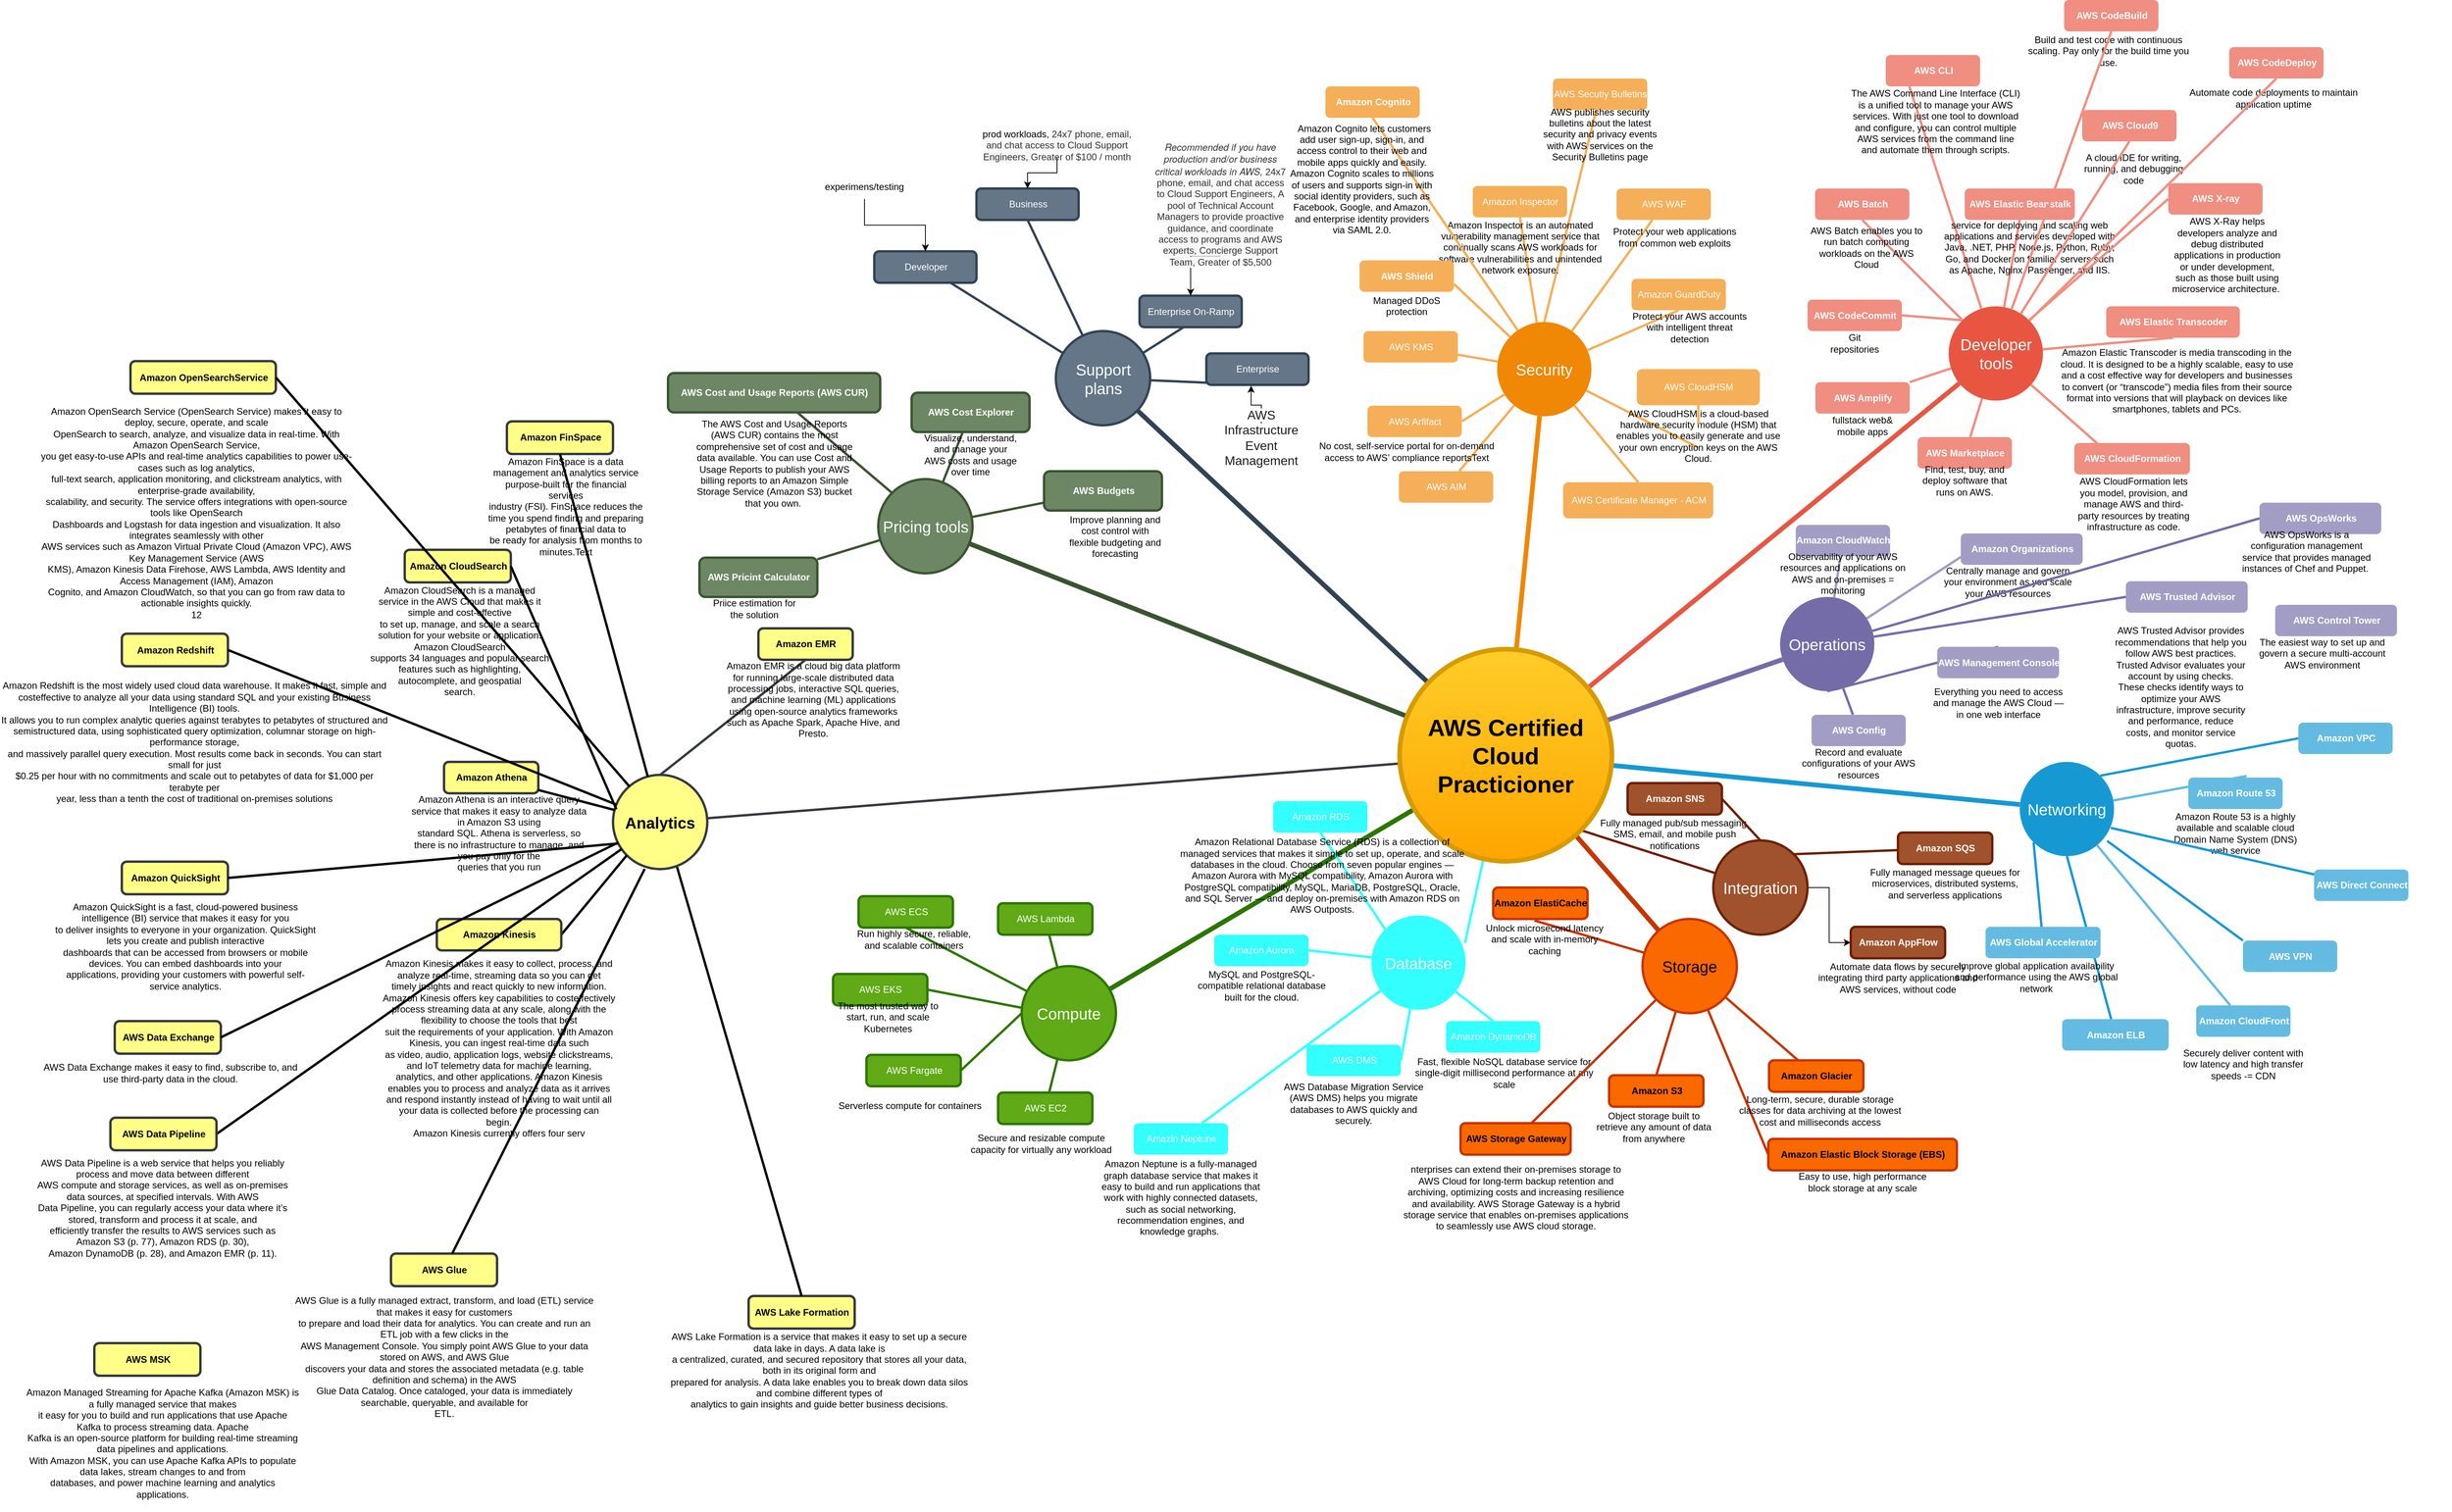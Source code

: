 <mxfile version="17.5.0" type="github">
  <diagram id="6a731a19-8d31-9384-78a2-239565b7b9f0" name="Page-1">
    <mxGraphModel dx="2842" dy="1752" grid="1" gridSize="10" guides="1" tooltips="1" connect="1" arrows="1" fold="1" page="1" pageScale="1" pageWidth="1169" pageHeight="827" background="none" math="0" shadow="0">
      <root>
        <mxCell id="0" />
        <mxCell id="1" parent="0" />
        <mxCell id="1350" value="Support&lt;br&gt;plans" style="ellipse;whiteSpace=wrap;html=1;shadow=0;fontFamily=Helvetica;fontSize=20;fontColor=#ffffff;align=center;strokeWidth=3;fillColor=#647687;strokeColor=#314354;" parent="1" vertex="1">
          <mxGeometry x="523.5" y="271.5" width="120" height="120" as="geometry" />
        </mxCell>
        <mxCell id="kRNzgPM9W05sCUSI7VgW-1550" style="rounded=0;orthogonalLoop=1;jettySize=auto;html=1;exitX=0.5;exitY=0;exitDx=0;exitDy=0;endArrow=none;endFill=0;strokeWidth=3;strokeColor=#F5AF58;" parent="1" source="1351" target="kRNzgPM9W05sCUSI7VgW-1546" edge="1">
          <mxGeometry relative="1" as="geometry" />
        </mxCell>
        <mxCell id="1351" value="Security" style="ellipse;whiteSpace=wrap;html=1;shadow=0;fontFamily=Helvetica;fontSize=20;fontColor=#FFFFFF;align=center;strokeWidth=3;fillColor=#F08705;strokeColor=none;gradientColor=none;" parent="1" vertex="1">
          <mxGeometry x="1085" y="260" width="120" height="120" as="geometry" />
        </mxCell>
        <mxCell id="P4CbewZ5qaZaSDbY6l-O-1546" style="rounded=0;orthogonalLoop=1;jettySize=auto;html=1;exitX=0;exitY=0;exitDx=0;exitDy=0;entryX=1;entryY=0.5;entryDx=0;entryDy=0;endArrow=none;endFill=0;startArrow=none;startFill=0;strokeColor=#F08E81;strokeWidth=3;" parent="1" source="1352" target="P4CbewZ5qaZaSDbY6l-O-1542" edge="1">
          <mxGeometry relative="1" as="geometry" />
        </mxCell>
        <mxCell id="JDsN5YcXbBO9Q6KNKqnr-1652" style="edgeStyle=none;rounded=0;orthogonalLoop=1;jettySize=auto;html=1;entryX=0.25;entryY=1;entryDx=0;entryDy=0;endArrow=none;endFill=0;strokeColor=#F08E81;strokeWidth=3;" parent="1" source="1352" target="JDsN5YcXbBO9Q6KNKqnr-1647" edge="1">
          <mxGeometry relative="1" as="geometry" />
        </mxCell>
        <mxCell id="1352" value="Developer tools" style="ellipse;whiteSpace=wrap;html=1;shadow=0;fontFamily=Helvetica;fontSize=20;fontColor=#FFFFFF;align=center;strokeWidth=3;fillColor=#E85642;strokeColor=none;" parent="1" vertex="1">
          <mxGeometry x="1659.5" y="240" width="120" height="120" as="geometry" />
        </mxCell>
        <mxCell id="JDsN5YcXbBO9Q6KNKqnr-1604" style="edgeStyle=none;rounded=0;orthogonalLoop=1;jettySize=auto;html=1;exitX=1;exitY=0;exitDx=0;exitDy=0;entryX=0;entryY=0.5;entryDx=0;entryDy=0;strokeColor=#1699D3;strokeWidth=3;endArrow=none;endFill=0;" parent="1" source="1353" target="JDsN5YcXbBO9Q6KNKqnr-1603" edge="1">
          <mxGeometry relative="1" as="geometry" />
        </mxCell>
        <mxCell id="JDsN5YcXbBO9Q6KNKqnr-1609" style="edgeStyle=none;rounded=0;orthogonalLoop=1;jettySize=auto;html=1;exitX=0.5;exitY=1;exitDx=0;exitDy=0;strokeColor=#1699D3;strokeWidth=3;endArrow=none;endFill=0;" parent="1" source="1353" target="JDsN5YcXbBO9Q6KNKqnr-1608" edge="1">
          <mxGeometry relative="1" as="geometry" />
        </mxCell>
        <mxCell id="JDsN5YcXbBO9Q6KNKqnr-1638" style="edgeStyle=none;rounded=0;orthogonalLoop=1;jettySize=auto;html=1;exitX=0;exitY=1;exitDx=0;exitDy=0;endArrow=none;endFill=0;strokeColor=#1699D3;strokeWidth=3;" parent="1" source="1353" target="JDsN5YcXbBO9Q6KNKqnr-1635" edge="1">
          <mxGeometry relative="1" as="geometry" />
        </mxCell>
        <mxCell id="1353" value="Networking" style="ellipse;whiteSpace=wrap;html=1;shadow=0;fontFamily=Helvetica;fontSize=20;fontColor=#FFFFFF;align=center;strokeWidth=3;fillColor=#1699D3;strokeColor=none;" parent="1" vertex="1">
          <mxGeometry x="1750" y="820" width="120" height="120" as="geometry" />
        </mxCell>
        <mxCell id="P4CbewZ5qaZaSDbY6l-O-1590" style="edgeStyle=none;rounded=0;orthogonalLoop=1;jettySize=auto;html=1;entryX=0;entryY=0.75;entryDx=0;entryDy=0;startArrow=none;startFill=0;endArrow=none;endFill=0;strokeColor=#A29DC5;strokeWidth=3;" parent="1" source="1354" target="P4CbewZ5qaZaSDbY6l-O-1588" edge="1">
          <mxGeometry relative="1" as="geometry" />
        </mxCell>
        <mxCell id="P4CbewZ5qaZaSDbY6l-O-1644" style="edgeStyle=none;rounded=0;orthogonalLoop=1;jettySize=auto;html=1;entryX=0;entryY=0.5;entryDx=0;entryDy=0;startArrow=none;startFill=0;endArrow=none;endFill=0;strokeColor=#736CA8;strokeWidth=3;" parent="1" source="1354" target="P4CbewZ5qaZaSDbY6l-O-1642" edge="1">
          <mxGeometry relative="1" as="geometry" />
        </mxCell>
        <mxCell id="P4CbewZ5qaZaSDbY6l-O-1665" style="edgeStyle=none;rounded=0;orthogonalLoop=1;jettySize=auto;html=1;exitX=0.5;exitY=1;exitDx=0;exitDy=0;entryX=0.5;entryY=0;entryDx=0;entryDy=0;startArrow=none;startFill=0;endArrow=none;endFill=0;strokeColor=#736CA8;strokeWidth=3;" parent="1" source="1354" target="P4CbewZ5qaZaSDbY6l-O-1663" edge="1">
          <mxGeometry relative="1" as="geometry" />
        </mxCell>
        <mxCell id="JDsN5YcXbBO9Q6KNKqnr-1613" style="edgeStyle=none;rounded=0;orthogonalLoop=1;jettySize=auto;html=1;endArrow=none;endFill=0;strokeColor=#736CA8;strokeWidth=3;" parent="1" source="1354" target="JDsN5YcXbBO9Q6KNKqnr-1611" edge="1">
          <mxGeometry relative="1" as="geometry" />
        </mxCell>
        <mxCell id="1354" value="Operations" style="ellipse;whiteSpace=wrap;html=1;shadow=0;fontFamily=Helvetica;fontSize=20;fontColor=#FFFFFF;align=center;strokeWidth=3;fillColor=#736CA8;strokeColor=none;" parent="1" vertex="1">
          <mxGeometry x="1445" y="610" width="120" height="120" as="geometry" />
        </mxCell>
        <mxCell id="1355" value="Storage" style="ellipse;whiteSpace=wrap;html=1;shadow=0;fontFamily=Helvetica;fontSize=20;fontColor=#000000;align=center;strokeWidth=3;fillColor=#fa6800;strokeColor=#C73500;" parent="1" vertex="1">
          <mxGeometry x="1270" y="1020" width="120" height="120" as="geometry" />
        </mxCell>
        <mxCell id="P4CbewZ5qaZaSDbY6l-O-1652" style="edgeStyle=none;rounded=0;orthogonalLoop=1;jettySize=auto;html=1;startArrow=none;startFill=0;endArrow=none;endFill=0;strokeColor=#3A5431;strokeWidth=3;fillColor=#6d8764;" parent="1" source="1356" target="P4CbewZ5qaZaSDbY6l-O-1650" edge="1">
          <mxGeometry relative="1" as="geometry" />
        </mxCell>
        <mxCell id="P4CbewZ5qaZaSDbY6l-O-1672" style="edgeStyle=none;rounded=0;orthogonalLoop=1;jettySize=auto;html=1;exitX=0;exitY=0;exitDx=0;exitDy=0;startArrow=none;startFill=0;endArrow=none;endFill=0;strokeColor=#3A5431;strokeWidth=3;fillColor=#6d8764;" parent="1" source="1356" target="P4CbewZ5qaZaSDbY6l-O-1667" edge="1">
          <mxGeometry relative="1" as="geometry" />
        </mxCell>
        <mxCell id="1357" value="AWS AIM" style="rounded=1;fillColor=#f5af58;strokeColor=none;strokeWidth=3;shadow=0;html=1;fontColor=#FFFFFF;" parent="1" vertex="1">
          <mxGeometry x="960" y="450" width="120" height="40" as="geometry" />
        </mxCell>
        <mxCell id="1359" style="endArrow=none;strokeWidth=6;strokeColor=#314354;html=1;fillColor=#647687;" parent="1" source="1515" target="1350" edge="1">
          <mxGeometry relative="1" as="geometry" />
        </mxCell>
        <mxCell id="1360" style="endArrow=none;strokeWidth=6;strokeColor=#f08705;html=1;" parent="1" source="1515" target="1351" edge="1">
          <mxGeometry relative="1" as="geometry" />
        </mxCell>
        <mxCell id="1361" style="endArrow=none;strokeWidth=6;strokeColor=#E85642;html=1;" parent="1" source="1515" target="1352" edge="1">
          <mxGeometry relative="1" as="geometry" />
        </mxCell>
        <mxCell id="1362" style="endArrow=none;strokeWidth=6;strokeColor=#1699D3;html=1;" parent="1" source="1515" target="1353" edge="1">
          <mxGeometry relative="1" as="geometry" />
        </mxCell>
        <mxCell id="1363" style="endArrow=none;strokeWidth=6;strokeColor=#2D7600;html=1;fillColor=#60a917;" parent="1" source="1515" target="1516" edge="1">
          <mxGeometry relative="1" as="geometry" />
        </mxCell>
        <mxCell id="1364" style="endArrow=none;strokeWidth=6;strokeColor=#736ca8;html=1;" parent="1" source="1515" target="1354" edge="1">
          <mxGeometry relative="1" as="geometry" />
        </mxCell>
        <mxCell id="1365" value="" style="edgeStyle=none;endArrow=none;strokeWidth=6;strokeColor=#C73500;html=1;fillColor=#fa6800;" parent="1" source="1515" target="1355" edge="1">
          <mxGeometry x="181" y="226.5" width="100" height="100" as="geometry">
            <mxPoint x="181" y="326.5" as="sourcePoint" />
            <mxPoint x="281" y="226.5" as="targetPoint" />
          </mxGeometry>
        </mxCell>
        <mxCell id="1366" value="" style="edgeStyle=none;endArrow=none;strokeWidth=6;strokeColor=#3A5431;html=1;fillColor=#6d8764;" parent="1" source="1515" target="1356" edge="1">
          <mxGeometry x="181" y="226.5" width="100" height="100" as="geometry">
            <mxPoint x="181" y="326.5" as="sourcePoint" />
            <mxPoint x="281" y="226.5" as="targetPoint" />
          </mxGeometry>
        </mxCell>
        <mxCell id="1372" value="Developer" style="rounded=1;fillColor=#647687;strokeColor=#314354;strokeWidth=3;shadow=0;html=1;fontColor=#ffffff;" parent="1" vertex="1">
          <mxGeometry x="292.5" y="170" width="130" height="40" as="geometry" />
        </mxCell>
        <mxCell id="1384" value="" style="edgeStyle=none;endArrow=none;strokeWidth=3;strokeColor=#314354;html=1;fillColor=#647687;" parent="1" source="1350" target="1372" edge="1">
          <mxGeometry x="-221.5" y="56.5" width="100" height="100" as="geometry">
            <mxPoint x="-221.5" y="156.5" as="sourcePoint" />
            <mxPoint x="-121.5" y="56.5" as="targetPoint" />
          </mxGeometry>
        </mxCell>
        <mxCell id="1385" value="" style="edgeStyle=none;endArrow=none;strokeWidth=3;strokeColor=#314354;html=1;entryX=0.5;entryY=1;entryDx=0;entryDy=0;fillColor=#647687;" parent="1" source="1350" target="JDsN5YcXbBO9Q6KNKqnr-1544" edge="1">
          <mxGeometry x="-221.5" y="56.5" width="100" height="100" as="geometry">
            <mxPoint x="-221.5" y="156.5" as="sourcePoint" />
            <mxPoint x="662.591" y="186.5" as="targetPoint" />
          </mxGeometry>
        </mxCell>
        <mxCell id="1386" value="" style="edgeStyle=none;endArrow=none;strokeWidth=3;strokeColor=#314354;html=1;entryX=0.438;entryY=0.988;entryDx=0;entryDy=0;entryPerimeter=0;fillColor=#647687;" parent="1" source="1350" target="JDsN5YcXbBO9Q6KNKqnr-1545" edge="1">
          <mxGeometry x="-221.5" y="56.5" width="100" height="100" as="geometry">
            <mxPoint x="-221.5" y="156.5" as="sourcePoint" />
            <mxPoint x="700.881" y="246.5" as="targetPoint" />
          </mxGeometry>
        </mxCell>
        <mxCell id="1387" value="" style="edgeStyle=none;endArrow=none;strokeWidth=3;strokeColor=#314354;html=1;entryX=0.5;entryY=1;entryDx=0;entryDy=0;fillColor=#647687;" parent="1" source="1350" target="JDsN5YcXbBO9Q6KNKqnr-1546" edge="1">
          <mxGeometry x="-221.5" y="56.5" width="100" height="100" as="geometry">
            <mxPoint x="-221.5" y="156.5" as="sourcePoint" />
            <mxPoint x="698.5" y="302.75" as="targetPoint" />
          </mxGeometry>
        </mxCell>
        <mxCell id="1399" value="" style="edgeStyle=none;endArrow=none;strokeWidth=3;strokeColor=#F5AF58;html=1;" parent="1" source="1351" target="1357" edge="1">
          <mxGeometry x="3.5" y="21.5" width="100" height="100" as="geometry">
            <mxPoint x="3.5" y="121.5" as="sourcePoint" />
            <mxPoint x="103.5" y="21.5" as="targetPoint" />
          </mxGeometry>
        </mxCell>
        <mxCell id="1400" value="" style="edgeStyle=none;endArrow=none;strokeWidth=3;strokeColor=#F5AF58;html=1;entryX=1;entryY=0.5;entryDx=0;entryDy=0;" parent="1" source="1351" target="XBXUHwZQsRKUEbLr382d-1542" edge="1">
          <mxGeometry x="3.5" y="21.5" width="100" height="100" as="geometry">
            <mxPoint x="3.5" y="121.5" as="sourcePoint" />
            <mxPoint x="1033.5" y="342.553" as="targetPoint" />
          </mxGeometry>
        </mxCell>
        <mxCell id="1401" value="" style="edgeStyle=none;endArrow=none;strokeWidth=3;strokeColor=#F5AF58;html=1;" parent="1" source="1351" target="Go3iSsEfG03xtx_T8QIx-1542" edge="1">
          <mxGeometry x="3.5" y="21.5" width="100" height="100" as="geometry">
            <mxPoint x="3.5" y="121.5" as="sourcePoint" />
            <mxPoint x="1023.5" y="294.5" as="targetPoint" />
          </mxGeometry>
        </mxCell>
        <mxCell id="1402" value="" style="edgeStyle=none;endArrow=none;strokeWidth=3;strokeColor=#F5AF58;html=1;entryX=1;entryY=0.75;entryDx=0;entryDy=0;" parent="1" source="1351" target="P4CbewZ5qaZaSDbY6l-O-1575" edge="1">
          <mxGeometry x="3.5" y="21.5" width="100" height="100" as="geometry">
            <mxPoint x="3.5" y="121.5" as="sourcePoint" />
            <mxPoint x="1028.5" y="241.5" as="targetPoint" />
          </mxGeometry>
        </mxCell>
        <mxCell id="1403" value="" style="edgeStyle=none;endArrow=none;strokeWidth=3;strokeColor=#F5AF58;html=1;entryX=0.5;entryY=1;entryDx=0;entryDy=0;" parent="1" source="1351" target="P4CbewZ5qaZaSDbY6l-O-1638" edge="1">
          <mxGeometry x="3.5" y="21.5" width="100" height="100" as="geometry">
            <mxPoint x="3.5" y="121.5" as="sourcePoint" />
            <mxPoint x="1043.5" y="181.5" as="targetPoint" />
          </mxGeometry>
        </mxCell>
        <mxCell id="1404" value="" style="edgeStyle=none;endArrow=none;strokeWidth=3;strokeColor=#F5AF58;html=1;" parent="1" source="1351" target="P4CbewZ5qaZaSDbY6l-O-1578" edge="1">
          <mxGeometry x="3.5" y="21.5" width="100" height="100" as="geometry">
            <mxPoint x="3.5" y="121.5" as="sourcePoint" />
            <mxPoint x="1100.5" y="121.5" as="targetPoint" />
          </mxGeometry>
        </mxCell>
        <mxCell id="1405" value="" style="edgeStyle=none;endArrow=none;strokeWidth=3;strokeColor=#F5AF58;html=1;entryX=0.5;entryY=1;entryDx=0;entryDy=0;" parent="1" source="1351" target="P4CbewZ5qaZaSDbY6l-O-1599" edge="1">
          <mxGeometry x="3.5" y="21.5" width="100" height="100" as="geometry">
            <mxPoint x="3.5" y="121.5" as="sourcePoint" />
            <mxPoint x="1217.5" y="121.5" as="targetPoint" />
          </mxGeometry>
        </mxCell>
        <mxCell id="1410" value="" style="edgeStyle=none;endArrow=none;strokeWidth=3;strokeColor=#F5AF58;html=1;entryX=0.5;entryY=0;entryDx=0;entryDy=0;" parent="1" source="1351" target="P4CbewZ5qaZaSDbY6l-O-1608" edge="1">
          <mxGeometry x="3.5" y="21.5" width="100" height="100" as="geometry">
            <mxPoint x="3.5" y="121.5" as="sourcePoint" />
            <mxPoint x="1276" y="401.5" as="targetPoint" />
          </mxGeometry>
        </mxCell>
        <mxCell id="1423" value="" style="edgeStyle=none;endArrow=none;strokeWidth=3;strokeColor=#F08E81;html=1;entryX=0.558;entryY=0;entryDx=0;entryDy=0;entryPerimeter=0;" parent="1" source="1352" target="P4CbewZ5qaZaSDbY6l-O-1606" edge="1">
          <mxGeometry x="31" y="106.5" width="100" height="100" as="geometry">
            <mxPoint x="31" y="206.5" as="sourcePoint" />
            <mxPoint x="1686" y="516.5" as="targetPoint" />
          </mxGeometry>
        </mxCell>
        <mxCell id="1424" value="" style="edgeStyle=none;endArrow=none;strokeWidth=3;strokeColor=#F08E81;html=1;" parent="1" source="1352" target="1413" edge="1">
          <mxGeometry x="31" y="106.5" width="100" height="100" as="geometry">
            <mxPoint x="31" y="206.5" as="sourcePoint" />
            <mxPoint x="131" y="106.5" as="targetPoint" />
          </mxGeometry>
        </mxCell>
        <mxCell id="1427" value="" style="edgeStyle=none;endArrow=none;strokeWidth=3;strokeColor=#F08E81;html=1;entryX=0.5;entryY=1;entryDx=0;entryDy=0;" parent="1" source="1352" target="P4CbewZ5qaZaSDbY6l-O-1592" edge="1">
          <mxGeometry x="31" y="106.5" width="100" height="100" as="geometry">
            <mxPoint x="31" y="206.5" as="sourcePoint" />
            <mxPoint x="1699" y="261.5" as="targetPoint" />
          </mxGeometry>
        </mxCell>
        <mxCell id="1428" value="" style="edgeStyle=none;endArrow=none;strokeWidth=3;strokeColor=#F08E81;html=1;entryX=0.5;entryY=1;entryDx=0;entryDy=0;" parent="1" source="1352" target="P4CbewZ5qaZaSDbY6l-O-1584" edge="1">
          <mxGeometry x="31" y="106.5" width="100" height="100" as="geometry">
            <mxPoint x="31" y="206.5" as="sourcePoint" />
            <mxPoint x="1820.348" y="206.5" as="targetPoint" />
          </mxGeometry>
        </mxCell>
        <mxCell id="1429" value="" style="edgeStyle=none;endArrow=none;strokeWidth=3;strokeColor=#F08E81;html=1;entryX=0.5;entryY=1;entryDx=0;entryDy=0;" parent="1" source="1352" target="P4CbewZ5qaZaSDbY6l-O-1615" edge="1">
          <mxGeometry x="31" y="106.5" width="100" height="100" as="geometry">
            <mxPoint x="31" y="206.5" as="sourcePoint" />
            <mxPoint x="1898.931" y="291.5" as="targetPoint" />
          </mxGeometry>
        </mxCell>
        <mxCell id="1430" value="" style="edgeStyle=none;endArrow=none;strokeWidth=3;strokeColor=#F08E81;html=1;entryX=0.5;entryY=1;entryDx=0;entryDy=0;" parent="1" source="1352" target="P4CbewZ5qaZaSDbY6l-O-1660" edge="1">
          <mxGeometry x="31" y="106.5" width="100" height="100" as="geometry">
            <mxPoint x="31" y="206.5" as="sourcePoint" />
            <mxPoint x="1918.667" y="361.5" as="targetPoint" />
          </mxGeometry>
        </mxCell>
        <mxCell id="1454" value="" style="edgeStyle=none;endArrow=none;strokeWidth=3;strokeColor=#64BBE2;html=1;entryX=0.617;entryY=-0.05;entryDx=0;entryDy=0;entryPerimeter=0;" parent="1" source="1353" target="P4CbewZ5qaZaSDbY6l-O-1622" edge="1">
          <mxGeometry x="-24" y="196.5" width="100" height="100" as="geometry">
            <mxPoint x="-24" y="296.5" as="sourcePoint" />
            <mxPoint x="2035.706" y="1016.5" as="targetPoint" />
          </mxGeometry>
        </mxCell>
        <mxCell id="1456" value="" style="edgeStyle=none;endArrow=none;strokeWidth=3;strokeColor=#64BBE2;html=1;" parent="1" source="1353" target="1445" edge="1">
          <mxGeometry x="-24" y="196.5" width="100" height="100" as="geometry">
            <mxPoint x="-24" y="296.5" as="sourcePoint" />
            <mxPoint x="76" y="196.5" as="targetPoint" />
          </mxGeometry>
        </mxCell>
        <mxCell id="1463" value="" style="edgeStyle=none;endArrow=none;strokeWidth=3;strokeColor=#A29DC5;html=1;" parent="1" source="1354" target="1460" edge="1">
          <mxGeometry x="251" y="-103.5" width="100" height="100" as="geometry">
            <mxPoint x="251" y="-3.5" as="sourcePoint" />
            <mxPoint x="351" y="-103.5" as="targetPoint" />
          </mxGeometry>
        </mxCell>
        <mxCell id="1479" value="" style="edgeStyle=none;endArrow=none;strokeWidth=3;strokeColor=#C73500;html=1;fillColor=#fa6800;" parent="1" source="1355" target="1478" edge="1">
          <mxGeometry x="243.5" y="39" width="100" height="100" as="geometry">
            <mxPoint x="243.5" y="139" as="sourcePoint" />
            <mxPoint x="343.5" y="39" as="targetPoint" />
          </mxGeometry>
        </mxCell>
        <mxCell id="1482" value="" style="edgeStyle=none;endArrow=none;strokeWidth=3;strokeColor=#C73500;html=1;entryX=0;entryY=0.5;entryDx=0;entryDy=0;fillColor=#fa6800;" parent="1" source="1355" target="P4CbewZ5qaZaSDbY6l-O-1566" edge="1">
          <mxGeometry x="243.5" y="39" width="100" height="100" as="geometry">
            <mxPoint x="243.5" y="139" as="sourcePoint" />
            <mxPoint x="1349.3" y="1411.5" as="targetPoint" />
          </mxGeometry>
        </mxCell>
        <mxCell id="1485" value="" style="edgeStyle=none;endArrow=none;strokeWidth=3;strokeColor=#C73500;html=1;entryX=0.5;entryY=0;entryDx=0;entryDy=0;fillColor=#fa6800;" parent="1" source="1355" target="P4CbewZ5qaZaSDbY6l-O-1655" edge="1">
          <mxGeometry x="243.5" y="39" width="100" height="100" as="geometry">
            <mxPoint x="243.5" y="139" as="sourcePoint" />
            <mxPoint x="1156.561" y="1471.5" as="targetPoint" />
          </mxGeometry>
        </mxCell>
        <mxCell id="1489" value="" style="edgeStyle=none;endArrow=none;strokeWidth=3;strokeColor=#C73500;html=1;entryX=0.438;entryY=1.05;entryDx=0;entryDy=0;entryPerimeter=0;fillColor=#fa6800;" parent="1" source="1355" target="P4CbewZ5qaZaSDbY6l-O-1572" edge="1">
          <mxGeometry x="243.5" y="39" width="100" height="100" as="geometry">
            <mxPoint x="243.5" y="139" as="sourcePoint" />
            <mxPoint x="1107.786" y="1249" as="targetPoint" />
          </mxGeometry>
        </mxCell>
        <mxCell id="1504" value="" style="edgeStyle=none;endArrow=none;strokeWidth=3;strokeColor=#3A5431;html=1;fillColor=#6d8764;" parent="1" source="1356" target="1491" edge="1">
          <mxGeometry x="188.5" y="51.5" width="100" height="100" as="geometry">
            <mxPoint x="188.5" y="151.5" as="sourcePoint" />
            <mxPoint x="288.5" y="51.5" as="targetPoint" />
          </mxGeometry>
        </mxCell>
        <mxCell id="1514" style="edgeStyle=orthogonalEdgeStyle;rounded=0;html=1;exitX=0.75;exitY=0;entryX=0.75;entryY=0;startArrow=none;startFill=0;endArrow=block;endFill=1;jettySize=auto;orthogonalLoop=1;strokeColor=#12aab5;strokeWidth=6;fontSize=20;fontColor=#2F5B7C;" parent="1" edge="1">
          <mxGeometry relative="1" as="geometry">
            <mxPoint x="1611" y="371.5" as="sourcePoint" />
            <mxPoint x="1611" y="371.5" as="targetPoint" />
          </mxGeometry>
        </mxCell>
        <mxCell id="P4CbewZ5qaZaSDbY6l-O-1629" style="edgeStyle=none;rounded=0;orthogonalLoop=1;jettySize=auto;html=1;exitX=1;exitY=1;exitDx=0;exitDy=0;startArrow=none;startFill=0;endArrow=none;endFill=0;strokeColor=#6D1F00;strokeWidth=3;fillColor=#a0522d;" parent="1" source="1515" target="P4CbewZ5qaZaSDbY6l-O-1628" edge="1">
          <mxGeometry relative="1" as="geometry" />
        </mxCell>
        <mxCell id="JDsN5YcXbBO9Q6KNKqnr-1563" style="rounded=0;orthogonalLoop=1;jettySize=auto;html=1;entryX=0.992;entryY=0.292;entryDx=0;entryDy=0;entryPerimeter=0;strokeColor=#33FFFF;strokeWidth=3;endArrow=none;endFill=0;" parent="1" source="1515" target="Go3iSsEfG03xtx_T8QIx-1543" edge="1">
          <mxGeometry relative="1" as="geometry" />
        </mxCell>
        <mxCell id="JDsN5YcXbBO9Q6KNKqnr-1654" style="edgeStyle=none;rounded=0;orthogonalLoop=1;jettySize=auto;html=1;endArrow=none;endFill=0;strokeColor=#36393d;strokeWidth=3;fillColor=#ffff88;" parent="1" source="1515" target="JDsN5YcXbBO9Q6KNKqnr-1653" edge="1">
          <mxGeometry relative="1" as="geometry" />
        </mxCell>
        <mxCell id="1515" value="AWS Certified Cloud &lt;br&gt;Practicioner" style="ellipse;whiteSpace=wrap;html=1;shadow=0;fontFamily=Helvetica;fontSize=30;align=center;strokeColor=#d79b00;strokeWidth=6;fillColor=#ffcd28;fontStyle=1;gradientColor=#ffa500;" parent="1" vertex="1">
          <mxGeometry x="961" y="676.5" width="270" height="270" as="geometry" />
        </mxCell>
        <mxCell id="1516" value="Compute" style="ellipse;whiteSpace=wrap;html=1;shadow=0;fontFamily=Helvetica;fontSize=20;fontColor=#ffffff;align=center;strokeWidth=3;fillColor=#60a917;strokeColor=#2D7600;" parent="1" vertex="1">
          <mxGeometry x="480" y="1080" width="120" height="120" as="geometry" />
        </mxCell>
        <mxCell id="1518" value="AWS Lambda" style="rounded=1;fillColor=#60a917;strokeColor=#2D7600;strokeWidth=3;shadow=0;html=1;fontColor=#ffffff;" parent="1" vertex="1">
          <mxGeometry x="450" y="1000" width="120" height="40" as="geometry" />
        </mxCell>
        <mxCell id="1528" value="" style="edgeStyle=none;endArrow=none;strokeWidth=3;strokeColor=#2D7600;html=1;entryX=0.5;entryY=1;entryDx=0;entryDy=0;fillColor=#60a917;" parent="1" source="1516" target="P4CbewZ5qaZaSDbY6l-O-1595" edge="1">
          <mxGeometry x="-1558" y="-87.5" width="100" height="100" as="geometry">
            <mxPoint x="-1558" y="12.5" as="sourcePoint" />
            <mxPoint x="217.714" y="877.5" as="targetPoint" />
          </mxGeometry>
        </mxCell>
        <mxCell id="1530" value="" style="edgeStyle=none;endArrow=none;strokeWidth=3;strokeColor=#2D7600;html=1;fillColor=#60a917;" parent="1" source="1516" target="1518" edge="1">
          <mxGeometry x="-1558" y="-87.5" width="100" height="100" as="geometry">
            <mxPoint x="-1558" y="12.5" as="sourcePoint" />
            <mxPoint x="-1458" y="-87.5" as="targetPoint" />
          </mxGeometry>
        </mxCell>
        <mxCell id="1539" value="" style="edgeStyle=none;endArrow=none;strokeWidth=3;strokeColor=#2D7600;html=1;fillColor=#60a917;" parent="1" source="1516" target="P4CbewZ5qaZaSDbY6l-O-1619" edge="1">
          <mxGeometry x="-1558" y="-87.5" width="100" height="100" as="geometry">
            <mxPoint x="-1558" y="12.5" as="sourcePoint" />
            <mxPoint x="97" y="1028.773" as="targetPoint" />
          </mxGeometry>
        </mxCell>
        <mxCell id="1542" style="edgeStyle=none;rounded=0;html=1;exitX=0.5;exitY=1;endArrow=none;endFill=0;jettySize=auto;orthogonalLoop=1;strokeColor=#736CA8;strokeWidth=2;fillColor=#64bbe2;fontSize=20;fontColor=#23445D;" parent="1" edge="1">
          <mxGeometry relative="1" as="geometry">
            <mxPoint x="137" y="771.5" as="sourcePoint" />
            <mxPoint x="137" y="771.5" as="targetPoint" />
          </mxGeometry>
        </mxCell>
        <mxCell id="Go3iSsEfG03xtx_T8QIx-1542" value="AWS KMS" style="rounded=1;fillColor=#f5af58;strokeColor=none;strokeWidth=3;shadow=0;html=1;fontColor=#FFFFFF;" parent="1" vertex="1">
          <mxGeometry x="915" y="271.5" width="120" height="40" as="geometry" />
        </mxCell>
        <mxCell id="P4CbewZ5qaZaSDbY6l-O-1625" style="edgeStyle=none;rounded=0;orthogonalLoop=1;jettySize=auto;html=1;entryX=0.5;entryY=0;entryDx=0;entryDy=0;startArrow=none;startFill=0;endArrow=none;endFill=0;strokeColor=#33FFFF;strokeWidth=3;" parent="1" source="Go3iSsEfG03xtx_T8QIx-1543" target="P4CbewZ5qaZaSDbY6l-O-1624" edge="1">
          <mxGeometry relative="1" as="geometry" />
        </mxCell>
        <mxCell id="P4CbewZ5qaZaSDbY6l-O-1635" style="edgeStyle=none;rounded=0;orthogonalLoop=1;jettySize=auto;html=1;entryX=1;entryY=0.5;entryDx=0;entryDy=0;startArrow=none;startFill=0;endArrow=none;endFill=0;strokeColor=#33FFFF;strokeWidth=3;" parent="1" source="Go3iSsEfG03xtx_T8QIx-1543" target="P4CbewZ5qaZaSDbY6l-O-1634" edge="1">
          <mxGeometry relative="1" as="geometry" />
        </mxCell>
        <mxCell id="P4CbewZ5qaZaSDbY6l-O-1548" value="" style="group" parent="1" vertex="1" connectable="0">
          <mxGeometry x="1480" y="231.5" width="120" height="70" as="geometry" />
        </mxCell>
        <mxCell id="P4CbewZ5qaZaSDbY6l-O-1542" value="AWS CodeCommit" style="rounded=1;fillColor=#f08e81;strokeColor=none;strokeWidth=3;shadow=0;html=1;fontColor=#FFFFFF;fontStyle=1" parent="P4CbewZ5qaZaSDbY6l-O-1548" vertex="1">
          <mxGeometry width="120" height="40" as="geometry" />
        </mxCell>
        <mxCell id="P4CbewZ5qaZaSDbY6l-O-1547" value="Git repositories" style="text;html=1;strokeColor=none;fillColor=none;align=center;verticalAlign=middle;whiteSpace=wrap;rounded=0;" parent="P4CbewZ5qaZaSDbY6l-O-1548" vertex="1">
          <mxGeometry x="30" y="40" width="60" height="30" as="geometry" />
        </mxCell>
        <mxCell id="P4CbewZ5qaZaSDbY6l-O-1551" value="" style="group" parent="1" vertex="1" connectable="0">
          <mxGeometry x="1490" y="336.5" width="120" height="70" as="geometry" />
        </mxCell>
        <mxCell id="1413" value="AWS Amplify" style="rounded=1;fillColor=#f08e81;strokeColor=none;strokeWidth=3;shadow=0;html=1;fontColor=#FFFFFF;fontStyle=1" parent="P4CbewZ5qaZaSDbY6l-O-1551" vertex="1">
          <mxGeometry width="120" height="40" as="geometry" />
        </mxCell>
        <mxCell id="P4CbewZ5qaZaSDbY6l-O-1550" value="fullstack web&amp;amp; mobile apps" style="text;html=1;strokeColor=none;fillColor=none;align=center;verticalAlign=middle;whiteSpace=wrap;rounded=0;" parent="P4CbewZ5qaZaSDbY6l-O-1551" vertex="1">
          <mxGeometry x="5" y="40" width="110" height="30" as="geometry" />
        </mxCell>
        <mxCell id="P4CbewZ5qaZaSDbY6l-O-1553" value="" style="group" parent="1" vertex="1" connectable="0">
          <mxGeometry x="70" y="560" width="150" height="80" as="geometry" />
        </mxCell>
        <mxCell id="1491" value="AWS Pricint Calculator" style="rounded=1;fillColor=#6d8764;strokeColor=#3A5431;strokeWidth=3;shadow=0;html=1;fontColor=#ffffff;fontStyle=1" parent="P4CbewZ5qaZaSDbY6l-O-1553" vertex="1">
          <mxGeometry width="150" height="50" as="geometry" />
        </mxCell>
        <mxCell id="P4CbewZ5qaZaSDbY6l-O-1552" value="Priice estimation for the solution" style="text;html=1;strokeColor=none;fillColor=none;align=center;verticalAlign=middle;whiteSpace=wrap;rounded=0;" parent="P4CbewZ5qaZaSDbY6l-O-1553" vertex="1">
          <mxGeometry x="10" y="50" width="120" height="30" as="geometry" />
        </mxCell>
        <mxCell id="P4CbewZ5qaZaSDbY6l-O-1559" value="" style="group" parent="1" vertex="1" connectable="0">
          <mxGeometry x="1391" y="1200" width="210" height="79" as="geometry" />
        </mxCell>
        <mxCell id="1478" value="Amazon Glacier" style="rounded=1;fillColor=#fa6800;strokeColor=#C73500;strokeWidth=3;shadow=0;html=1;fontColor=#000000;fontStyle=1" parent="P4CbewZ5qaZaSDbY6l-O-1559" vertex="1">
          <mxGeometry x="40" width="120" height="40" as="geometry" />
        </mxCell>
        <mxCell id="P4CbewZ5qaZaSDbY6l-O-1558" value="Long-term, secure, durable storage classes for data archiving at the lowest cost and milliseconds access" style="text;html=1;strokeColor=none;fillColor=none;align=center;verticalAlign=middle;whiteSpace=wrap;rounded=0;" parent="P4CbewZ5qaZaSDbY6l-O-1559" vertex="1">
          <mxGeometry y="49" width="210" height="30" as="geometry" />
        </mxCell>
        <mxCell id="P4CbewZ5qaZaSDbY6l-O-1569" value="" style="group" parent="1" vertex="1" connectable="0">
          <mxGeometry x="1430" y="1300" width="240" height="70" as="geometry" />
        </mxCell>
        <mxCell id="P4CbewZ5qaZaSDbY6l-O-1566" value="Amazon Elastic Block Storage (EBS)" style="rounded=1;fillColor=#fa6800;strokeColor=#C73500;strokeWidth=3;shadow=0;html=1;fontColor=#000000;fontStyle=1" parent="P4CbewZ5qaZaSDbY6l-O-1569" vertex="1">
          <mxGeometry width="240" height="40" as="geometry" />
        </mxCell>
        <mxCell id="P4CbewZ5qaZaSDbY6l-O-1568" value="Easy to use, high performance block storage at any scale" style="text;html=1;strokeColor=none;fillColor=none;align=center;verticalAlign=middle;whiteSpace=wrap;rounded=0;" parent="P4CbewZ5qaZaSDbY6l-O-1569" vertex="1">
          <mxGeometry x="25" y="40" width="190" height="30" as="geometry" />
        </mxCell>
        <mxCell id="P4CbewZ5qaZaSDbY6l-O-1574" value="" style="group" parent="1" vertex="1" connectable="0">
          <mxGeometry x="1067" y="980" width="156.5" height="81" as="geometry" />
        </mxCell>
        <mxCell id="P4CbewZ5qaZaSDbY6l-O-1573" value="Unlock microsecond latency and scale with in-memory caching" style="text;html=1;strokeColor=none;fillColor=none;align=center;verticalAlign=middle;whiteSpace=wrap;rounded=0;" parent="P4CbewZ5qaZaSDbY6l-O-1574" vertex="1">
          <mxGeometry y="51" width="156.5" height="30" as="geometry" />
        </mxCell>
        <mxCell id="P4CbewZ5qaZaSDbY6l-O-1580" value="" style="group" parent="1" vertex="1" connectable="0">
          <mxGeometry x="1231" y="90" width="160" height="76.5" as="geometry" />
        </mxCell>
        <mxCell id="P4CbewZ5qaZaSDbY6l-O-1578" value="AWS WAF" style="rounded=1;fillColor=#f5af58;strokeColor=none;strokeWidth=3;shadow=0;html=1;fontColor=#FFFFFF;" parent="P4CbewZ5qaZaSDbY6l-O-1580" vertex="1">
          <mxGeometry x="6" width="120" height="40" as="geometry" />
        </mxCell>
        <mxCell id="P4CbewZ5qaZaSDbY6l-O-1579" value="Protect your web applications from common web exploits" style="text;html=1;strokeColor=none;fillColor=none;align=center;verticalAlign=middle;whiteSpace=wrap;rounded=0;" parent="P4CbewZ5qaZaSDbY6l-O-1580" vertex="1">
          <mxGeometry y="46.5" width="160" height="30" as="geometry" />
        </mxCell>
        <mxCell id="P4CbewZ5qaZaSDbY6l-O-1582" value="" style="group" parent="1" vertex="1" connectable="0">
          <mxGeometry x="1440" y="518.25" width="170" height="76.5" as="geometry" />
        </mxCell>
        <mxCell id="1460" value="Amazon CloudWatch" style="rounded=1;fillColor=#a29dc5;strokeColor=none;strokeWidth=3;shadow=0;html=1;fontColor=#FFFFFF;fontStyle=1" parent="P4CbewZ5qaZaSDbY6l-O-1582" vertex="1">
          <mxGeometry x="25" width="120" height="40" as="geometry" />
        </mxCell>
        <mxCell id="P4CbewZ5qaZaSDbY6l-O-1581" value="Observability of your AWS resources and applications on AWS and on-premises = monitoring" style="text;html=1;strokeColor=none;fillColor=none;align=center;verticalAlign=middle;whiteSpace=wrap;rounded=0;" parent="P4CbewZ5qaZaSDbY6l-O-1582" vertex="1">
          <mxGeometry y="46.5" width="170" height="30" as="geometry" />
        </mxCell>
        <mxCell id="P4CbewZ5qaZaSDbY6l-O-1583" value="" style="group" parent="1" vertex="1" connectable="0">
          <mxGeometry x="1680" y="90" width="260" height="90" as="geometry" />
        </mxCell>
        <mxCell id="P4CbewZ5qaZaSDbY6l-O-1586" value="" style="group" parent="P4CbewZ5qaZaSDbY6l-O-1583" vertex="1" connectable="0">
          <mxGeometry x="-30" width="225" height="90" as="geometry" />
        </mxCell>
        <mxCell id="P4CbewZ5qaZaSDbY6l-O-1584" value="AWS Elastic Beanstalk" style="rounded=1;fillColor=#f08e81;strokeColor=none;strokeWidth=3;shadow=0;html=1;fontColor=#FFFFFF;fontStyle=1" parent="P4CbewZ5qaZaSDbY6l-O-1586" vertex="1">
          <mxGeometry x="30" width="140" height="40" as="geometry" />
        </mxCell>
        <mxCell id="P4CbewZ5qaZaSDbY6l-O-1585" value="service for deploying and scaling web applications and services developed with Java, .NET, PHP, Node.js, Python, Ruby, Go, and Docker on familiar servers such as Apache, Nginx, Passenger, and IIS." style="text;html=1;strokeColor=none;fillColor=none;align=center;verticalAlign=middle;whiteSpace=wrap;rounded=0;" parent="P4CbewZ5qaZaSDbY6l-O-1586" vertex="1">
          <mxGeometry y="60" width="225" height="30" as="geometry" />
        </mxCell>
        <mxCell id="P4CbewZ5qaZaSDbY6l-O-1587" value="" style="group" parent="1" vertex="1" connectable="0">
          <mxGeometry x="1650" y="529.13" width="180" height="76.5" as="geometry" />
        </mxCell>
        <mxCell id="P4CbewZ5qaZaSDbY6l-O-1588" value="Amazon Organizations" style="rounded=1;fillColor=#A29DC5;strokeColor=none;strokeWidth=3;shadow=0;html=1;fontColor=#FFFFFF;fontStyle=1" parent="P4CbewZ5qaZaSDbY6l-O-1587" vertex="1">
          <mxGeometry x="25" width="155" height="40" as="geometry" />
        </mxCell>
        <mxCell id="P4CbewZ5qaZaSDbY6l-O-1589" value="Centrally manage and govern your environment as you scale your AWS resources" style="text;html=1;strokeColor=none;fillColor=none;align=center;verticalAlign=middle;whiteSpace=wrap;rounded=0;" parent="P4CbewZ5qaZaSDbY6l-O-1587" vertex="1">
          <mxGeometry y="46.5" width="170" height="30" as="geometry" />
        </mxCell>
        <mxCell id="P4CbewZ5qaZaSDbY6l-O-1594" value="" style="group" parent="1" vertex="1" connectable="0">
          <mxGeometry x="1480" y="90" width="189.5" height="90" as="geometry" />
        </mxCell>
        <mxCell id="P4CbewZ5qaZaSDbY6l-O-1591" value="" style="group" parent="P4CbewZ5qaZaSDbY6l-O-1594" vertex="1" connectable="0">
          <mxGeometry x="9.5" width="180" height="70" as="geometry" />
        </mxCell>
        <mxCell id="P4CbewZ5qaZaSDbY6l-O-1592" value="AWS Batch" style="rounded=1;fillColor=#f08e81;strokeColor=none;strokeWidth=3;shadow=0;html=1;fontColor=#FFFFFF;fontStyle=1" parent="P4CbewZ5qaZaSDbY6l-O-1591" vertex="1">
          <mxGeometry width="120" height="40" as="geometry" />
        </mxCell>
        <mxCell id="P4CbewZ5qaZaSDbY6l-O-1593" value="AWS Batch enables you to run batch computing workloads on the AWS Cloud" style="text;html=1;strokeColor=none;fillColor=none;align=center;verticalAlign=middle;whiteSpace=wrap;rounded=0;" parent="P4CbewZ5qaZaSDbY6l-O-1594" vertex="1">
          <mxGeometry y="60" width="150" height="30" as="geometry" />
        </mxCell>
        <mxCell id="P4CbewZ5qaZaSDbY6l-O-1597" value="" style="group" parent="1" vertex="1" connectable="0">
          <mxGeometry x="262.5" y="991" width="160" height="70" as="geometry" />
        </mxCell>
        <mxCell id="P4CbewZ5qaZaSDbY6l-O-1595" value="AWS ECS" style="rounded=1;fillColor=#60a917;strokeColor=#2D7600;strokeWidth=3;shadow=0;html=1;fontColor=#ffffff;" parent="P4CbewZ5qaZaSDbY6l-O-1597" vertex="1">
          <mxGeometry x="10" width="120" height="40" as="geometry" />
        </mxCell>
        <mxCell id="P4CbewZ5qaZaSDbY6l-O-1596" value="Run highly secure, reliable, and scalable containers" style="text;html=1;strokeColor=none;fillColor=none;align=center;verticalAlign=middle;whiteSpace=wrap;rounded=0;" parent="P4CbewZ5qaZaSDbY6l-O-1597" vertex="1">
          <mxGeometry y="40" width="160" height="30" as="geometry" />
        </mxCell>
        <mxCell id="P4CbewZ5qaZaSDbY6l-O-1598" value="" style="group;fontStyle=1" parent="1" vertex="1" connectable="0">
          <mxGeometry x="1250" y="205" width="160" height="76.5" as="geometry" />
        </mxCell>
        <mxCell id="P4CbewZ5qaZaSDbY6l-O-1599" value="Amazon GuardDuty" style="rounded=1;fillColor=#f5af58;strokeColor=none;strokeWidth=3;shadow=0;html=1;fontColor=#FFFFFF;" parent="P4CbewZ5qaZaSDbY6l-O-1598" vertex="1">
          <mxGeometry x="6" width="120" height="40" as="geometry" />
        </mxCell>
        <mxCell id="P4CbewZ5qaZaSDbY6l-O-1600" value="Protect your AWS accounts with intelligent threat detection" style="text;html=1;strokeColor=none;fillColor=none;align=center;verticalAlign=middle;whiteSpace=wrap;rounded=0;" parent="P4CbewZ5qaZaSDbY6l-O-1598" vertex="1">
          <mxGeometry y="46.5" width="160" height="30" as="geometry" />
        </mxCell>
        <mxCell id="P4CbewZ5qaZaSDbY6l-O-1604" value="" style="group" parent="1" vertex="1" connectable="0">
          <mxGeometry x="650" y="980" width="395" height="161" as="geometry" />
        </mxCell>
        <mxCell id="Go3iSsEfG03xtx_T8QIx-1543" value="Database" style="ellipse;whiteSpace=wrap;html=1;shadow=0;fontFamily=Helvetica;fontSize=20;fontColor=#FFFFFF;align=center;strokeWidth=3;fillColor=#33FFFF;strokeColor=none;" parent="P4CbewZ5qaZaSDbY6l-O-1604" vertex="1">
          <mxGeometry x="275" y="35.5" width="120" height="120" as="geometry" />
        </mxCell>
        <mxCell id="P4CbewZ5qaZaSDbY6l-O-1555" style="edgeStyle=none;rounded=0;orthogonalLoop=1;jettySize=auto;html=1;entryX=1;entryY=0.5;entryDx=0;entryDy=0;startArrow=none;startFill=0;endArrow=none;endFill=0;strokeColor=#33FFFF;strokeWidth=3;" parent="P4CbewZ5qaZaSDbY6l-O-1604" source="Go3iSsEfG03xtx_T8QIx-1543" target="P4CbewZ5qaZaSDbY6l-O-1554" edge="1">
          <mxGeometry relative="1" as="geometry" />
        </mxCell>
        <mxCell id="JDsN5YcXbBO9Q6KNKqnr-1575" value="" style="group" parent="P4CbewZ5qaZaSDbY6l-O-1604" vertex="1" connectable="0">
          <mxGeometry x="52.5" y="60" width="165" height="95" as="geometry" />
        </mxCell>
        <mxCell id="JDsN5YcXbBO9Q6KNKqnr-1590" value="" style="group" parent="JDsN5YcXbBO9Q6KNKqnr-1575" vertex="1" connectable="0">
          <mxGeometry width="165" height="80" as="geometry" />
        </mxCell>
        <mxCell id="P4CbewZ5qaZaSDbY6l-O-1554" value="Amazon Aurora" style="rounded=1;fillColor=#33FFFF;strokeColor=none;strokeWidth=3;shadow=0;html=1;fontColor=#FFFFFF;" parent="JDsN5YcXbBO9Q6KNKqnr-1590" vertex="1">
          <mxGeometry x="22.5" width="120" height="40" as="geometry" />
        </mxCell>
        <mxCell id="P4CbewZ5qaZaSDbY6l-O-1557" value="MySQL and PostgreSQL-compatible relational database built for the cloud." style="text;html=1;strokeColor=none;fillColor=none;align=center;verticalAlign=middle;whiteSpace=wrap;rounded=0;" parent="JDsN5YcXbBO9Q6KNKqnr-1590" vertex="1">
          <mxGeometry y="50" width="165" height="30" as="geometry" />
        </mxCell>
        <mxCell id="P4CbewZ5qaZaSDbY6l-O-1605" value="" style="group" parent="1" vertex="1" connectable="0">
          <mxGeometry x="1620" y="406.5" width="120" height="70" as="geometry" />
        </mxCell>
        <mxCell id="P4CbewZ5qaZaSDbY6l-O-1606" value="AWS Marketplace" style="rounded=1;fillColor=#f08e81;strokeColor=none;strokeWidth=3;shadow=0;html=1;fontColor=#FFFFFF;fontStyle=1" parent="P4CbewZ5qaZaSDbY6l-O-1605" vertex="1">
          <mxGeometry width="120" height="40" as="geometry" />
        </mxCell>
        <mxCell id="P4CbewZ5qaZaSDbY6l-O-1607" value="Find, test, buy, and deploy software that runs on AWS." style="text;html=1;strokeColor=none;fillColor=none;align=center;verticalAlign=middle;whiteSpace=wrap;rounded=0;" parent="P4CbewZ5qaZaSDbY6l-O-1605" vertex="1">
          <mxGeometry x="5" y="40" width="110" height="30" as="geometry" />
        </mxCell>
        <mxCell id="P4CbewZ5qaZaSDbY6l-O-1608" value="AWS Certificate Manager - ACM" style="rounded=1;fillColor=#f5af58;strokeColor=none;strokeWidth=3;shadow=0;html=1;fontColor=#FFFFFF;" parent="1" vertex="1">
          <mxGeometry x="1169" y="464" width="191" height="46" as="geometry" />
        </mxCell>
        <mxCell id="P4CbewZ5qaZaSDbY6l-O-1612" value="" style="edgeStyle=none;endArrow=none;strokeWidth=3;strokeColor=#F5AF58;html=1;entryX=0.5;entryY=1;entryDx=0;entryDy=0;" parent="1" source="1351" target="P4CbewZ5qaZaSDbY6l-O-1611" edge="1">
          <mxGeometry x="3.5" y="21.5" width="100" height="100" as="geometry">
            <mxPoint x="1217.051" y="274.44" as="sourcePoint" />
            <mxPoint x="1351.75" y="206" as="targetPoint" />
          </mxGeometry>
        </mxCell>
        <mxCell id="P4CbewZ5qaZaSDbY6l-O-1613" value="" style="group" parent="1" vertex="1" connectable="0">
          <mxGeometry x="1231" y="320" width="220" height="100" as="geometry" />
        </mxCell>
        <mxCell id="P4CbewZ5qaZaSDbY6l-O-1610" value="AWS CloudHSM" style="rounded=1;fillColor=#f5af58;strokeColor=none;strokeWidth=3;shadow=0;html=1;fontColor=#FFFFFF;" parent="P4CbewZ5qaZaSDbY6l-O-1613" vertex="1">
          <mxGeometry x="31.75" width="156.5" height="46" as="geometry" />
        </mxCell>
        <mxCell id="P4CbewZ5qaZaSDbY6l-O-1611" value="AWS CloudHSM is a cloud-based hardware security module (HSM) that enables you to easily generate and use your own encryption keys on the AWS Cloud." style="text;html=1;strokeColor=none;fillColor=none;align=center;verticalAlign=middle;whiteSpace=wrap;rounded=0;" parent="P4CbewZ5qaZaSDbY6l-O-1613" vertex="1">
          <mxGeometry y="70" width="220" height="30" as="geometry" />
        </mxCell>
        <mxCell id="1407" value="" style="edgeStyle=none;endArrow=none;strokeWidth=3;strokeColor=#F5AF58;html=1;entryX=0.5;entryY=1;entryDx=0;entryDy=0;startArrow=none;" parent="P4CbewZ5qaZaSDbY6l-O-1613" source="P4CbewZ5qaZaSDbY6l-O-1611" target="P4CbewZ5qaZaSDbY6l-O-1610" edge="1">
          <mxGeometry x="3.5" y="21.5" width="100" height="100" as="geometry">
            <mxPoint x="3.5" y="121.5" as="sourcePoint" />
            <mxPoint x="1298.5" y="241.5" as="targetPoint" />
          </mxGeometry>
        </mxCell>
        <mxCell id="P4CbewZ5qaZaSDbY6l-O-1617" value="" style="group" parent="1" vertex="1" connectable="0">
          <mxGeometry x="1800" y="240" width="390" height="110" as="geometry" />
        </mxCell>
        <mxCell id="P4CbewZ5qaZaSDbY6l-O-1614" value="" style="group" parent="P4CbewZ5qaZaSDbY6l-O-1617" vertex="1" connectable="0">
          <mxGeometry x="60" width="330" height="70" as="geometry" />
        </mxCell>
        <mxCell id="P4CbewZ5qaZaSDbY6l-O-1615" value="AWS Elastic Transcoder" style="rounded=1;fillColor=#f08e81;strokeColor=none;strokeWidth=3;shadow=0;html=1;fontColor=#FFFFFF;fontStyle=1" parent="P4CbewZ5qaZaSDbY6l-O-1614" vertex="1">
          <mxGeometry width="170" height="40" as="geometry" />
        </mxCell>
        <mxCell id="P4CbewZ5qaZaSDbY6l-O-1616" value="Amazon Elastic Transcoder is media transcoding in the cloud. It is designed to be a highly scalable, easy to use and a cost effective way for developers and businesses to convert (or “transcode”) media files from their source format into versions that will playback on devices like smartphones, tablets and PCs." style="text;html=1;strokeColor=none;fillColor=none;align=center;verticalAlign=middle;whiteSpace=wrap;rounded=0;" parent="P4CbewZ5qaZaSDbY6l-O-1617" vertex="1">
          <mxGeometry y="80" width="300" height="30" as="geometry" />
        </mxCell>
        <mxCell id="P4CbewZ5qaZaSDbY6l-O-1618" value="" style="group" parent="1" vertex="1" connectable="0">
          <mxGeometry x="440" y="1241" width="170" height="80" as="geometry" />
        </mxCell>
        <mxCell id="JDsN5YcXbBO9Q6KNKqnr-1543" value="" style="group" parent="P4CbewZ5qaZaSDbY6l-O-1618" vertex="1" connectable="0">
          <mxGeometry x="-40" width="210" height="80" as="geometry" />
        </mxCell>
        <mxCell id="P4CbewZ5qaZaSDbY6l-O-1619" value="AWS EC2" style="rounded=1;fillColor=#60a917;strokeColor=#2D7600;strokeWidth=3;shadow=0;html=1;fontColor=#ffffff;" parent="JDsN5YcXbBO9Q6KNKqnr-1543" vertex="1">
          <mxGeometry x="50" width="120" height="40" as="geometry" />
        </mxCell>
        <mxCell id="JDsN5YcXbBO9Q6KNKqnr-1542" value="Secure and resizable compute capacity for virtually any workload" style="text;html=1;strokeColor=none;fillColor=none;align=center;verticalAlign=middle;whiteSpace=wrap;rounded=0;" parent="JDsN5YcXbBO9Q6KNKqnr-1543" vertex="1">
          <mxGeometry y="50" width="210" height="30" as="geometry" />
        </mxCell>
        <mxCell id="P4CbewZ5qaZaSDbY6l-O-1633" style="edgeStyle=none;rounded=0;orthogonalLoop=1;jettySize=auto;html=1;exitX=1;exitY=0;exitDx=0;exitDy=0;startArrow=none;startFill=0;endArrow=none;endFill=0;strokeColor=#6D1F00;strokeWidth=3;fillColor=#a0522d;" parent="1" source="P4CbewZ5qaZaSDbY6l-O-1628" target="P4CbewZ5qaZaSDbY6l-O-1631" edge="1">
          <mxGeometry relative="1" as="geometry" />
        </mxCell>
        <mxCell id="sAw6gcq4t3iKFAqfV3pY-1545" style="edgeStyle=orthogonalEdgeStyle;rounded=0;orthogonalLoop=1;jettySize=auto;html=1;" parent="1" source="P4CbewZ5qaZaSDbY6l-O-1628" target="sAw6gcq4t3iKFAqfV3pY-1543" edge="1">
          <mxGeometry relative="1" as="geometry" />
        </mxCell>
        <mxCell id="P4CbewZ5qaZaSDbY6l-O-1628" value="Integration" style="ellipse;whiteSpace=wrap;html=1;shadow=0;fontFamily=Helvetica;fontSize=20;align=center;strokeWidth=3;fillColor=#a0522d;strokeColor=#6D1F00;fontColor=#ffffff;" parent="1" vertex="1">
          <mxGeometry x="1360" y="920" width="120" height="120" as="geometry" />
        </mxCell>
        <mxCell id="P4CbewZ5qaZaSDbY6l-O-1637" value="" style="group" parent="1" vertex="1" connectable="0">
          <mxGeometry x="800" y="1180" width="205" height="90" as="geometry" />
        </mxCell>
        <mxCell id="P4CbewZ5qaZaSDbY6l-O-1634" value="AWS DMS" style="rounded=1;fillColor=#33FFFF;strokeColor=none;strokeWidth=3;shadow=0;html=1;fontColor=#FFFFFF;" parent="P4CbewZ5qaZaSDbY6l-O-1637" vertex="1">
          <mxGeometry x="42.5" width="120" height="40" as="geometry" />
        </mxCell>
        <mxCell id="P4CbewZ5qaZaSDbY6l-O-1636" value="AWS Database Migration Service (AWS DMS) helps you migrate databases to AWS quickly and securely." style="text;html=1;strokeColor=none;fillColor=none;align=center;verticalAlign=middle;whiteSpace=wrap;rounded=0;" parent="P4CbewZ5qaZaSDbY6l-O-1637" vertex="1">
          <mxGeometry y="60" width="205" height="30" as="geometry" />
        </mxCell>
        <mxCell id="P4CbewZ5qaZaSDbY6l-O-1640" value="" style="group" parent="1" vertex="1" connectable="0">
          <mxGeometry x="1004.5" y="86.75" width="219" height="93.25" as="geometry" />
        </mxCell>
        <mxCell id="P4CbewZ5qaZaSDbY6l-O-1638" value="Amazon Inspector" style="rounded=1;fillColor=#f5af58;strokeColor=none;strokeWidth=3;shadow=0;html=1;fontColor=#FFFFFF;" parent="P4CbewZ5qaZaSDbY6l-O-1640" vertex="1">
          <mxGeometry x="49.5" width="120" height="40" as="geometry" />
        </mxCell>
        <mxCell id="P4CbewZ5qaZaSDbY6l-O-1639" value="Amazon Inspector is an automated vulnerability management service that continually scans AWS workloads for software vulnerabilities and unintended network exposure." style="text;html=1;strokeColor=none;fillColor=none;align=center;verticalAlign=middle;whiteSpace=wrap;rounded=0;" parent="P4CbewZ5qaZaSDbY6l-O-1640" vertex="1">
          <mxGeometry y="63.25" width="219" height="30" as="geometry" />
        </mxCell>
        <mxCell id="P4CbewZ5qaZaSDbY6l-O-1649" value="" style="group" parent="1" vertex="1" connectable="0">
          <mxGeometry x="340" y="350" width="150" height="80" as="geometry" />
        </mxCell>
        <mxCell id="P4CbewZ5qaZaSDbY6l-O-1650" value="AWS Cost Explorer" style="rounded=1;fillColor=#6d8764;strokeColor=#3A5431;strokeWidth=3;shadow=0;html=1;fontColor=#ffffff;fontStyle=1" parent="P4CbewZ5qaZaSDbY6l-O-1649" vertex="1">
          <mxGeometry width="150" height="50" as="geometry" />
        </mxCell>
        <mxCell id="P4CbewZ5qaZaSDbY6l-O-1651" value="Visualize, understand, and manage your AWS costs and usage over time" style="text;html=1;strokeColor=none;fillColor=none;align=center;verticalAlign=middle;whiteSpace=wrap;rounded=0;" parent="P4CbewZ5qaZaSDbY6l-O-1649" vertex="1">
          <mxGeometry x="15" y="63.5" width="120" height="30" as="geometry" />
        </mxCell>
        <mxCell id="P4CbewZ5qaZaSDbY6l-O-1654" value="" style="group" parent="1" vertex="1" connectable="0">
          <mxGeometry x="1206" y="1219" width="156.5" height="81" as="geometry" />
        </mxCell>
        <mxCell id="P4CbewZ5qaZaSDbY6l-O-1655" value="Amazon S3" style="rounded=1;fillColor=#fa6800;strokeColor=#C73500;strokeWidth=3;shadow=0;html=1;fontColor=#000000;fontStyle=1" parent="P4CbewZ5qaZaSDbY6l-O-1654" vertex="1">
          <mxGeometry x="21.5" width="120" height="40" as="geometry" />
        </mxCell>
        <mxCell id="P4CbewZ5qaZaSDbY6l-O-1656" value="Object storage built to retrieve any amount of data from anywhere" style="text;html=1;strokeColor=none;fillColor=none;align=center;verticalAlign=middle;whiteSpace=wrap;rounded=0;" parent="P4CbewZ5qaZaSDbY6l-O-1654" vertex="1">
          <mxGeometry y="51" width="156.5" height="30" as="geometry" />
        </mxCell>
        <mxCell id="P4CbewZ5qaZaSDbY6l-O-1658" value="" style="group" parent="1" vertex="1" connectable="0">
          <mxGeometry x="1810" y="414" width="230" height="90" as="geometry" />
        </mxCell>
        <mxCell id="P4CbewZ5qaZaSDbY6l-O-1659" value="" style="group" parent="P4CbewZ5qaZaSDbY6l-O-1658" vertex="1" connectable="0">
          <mxGeometry x="9.5" width="220.5" height="70" as="geometry" />
        </mxCell>
        <mxCell id="P4CbewZ5qaZaSDbY6l-O-1660" value="AWS CloudFormation" style="rounded=1;fillColor=#f08e81;strokeColor=none;strokeWidth=3;shadow=0;html=1;fontColor=#FFFFFF;fontStyle=1" parent="P4CbewZ5qaZaSDbY6l-O-1659" vertex="1">
          <mxGeometry width="147" height="40" as="geometry" />
        </mxCell>
        <mxCell id="P4CbewZ5qaZaSDbY6l-O-1661" value="&lt;div&gt;AWS CloudFormation lets you model, provision, and manage AWS and third-party resources by treating infrastructure as code.&lt;/div&gt;&lt;div&gt;&lt;br&gt;&lt;/div&gt;" style="text;html=1;strokeColor=none;fillColor=none;align=center;verticalAlign=middle;whiteSpace=wrap;rounded=0;" parent="P4CbewZ5qaZaSDbY6l-O-1658" vertex="1">
          <mxGeometry x="9.5" y="70" width="150" height="30" as="geometry" />
        </mxCell>
        <mxCell id="P4CbewZ5qaZaSDbY6l-O-1662" value="" style="group" parent="1" vertex="1" connectable="0">
          <mxGeometry x="1620" y="673.5" width="180" height="76.5" as="geometry" />
        </mxCell>
        <mxCell id="P4CbewZ5qaZaSDbY6l-O-1663" value="AWS Management Console" style="rounded=1;fillColor=#A29DC5;strokeColor=none;strokeWidth=3;shadow=0;html=1;fontColor=#FFFFFF;fontStyle=1" parent="P4CbewZ5qaZaSDbY6l-O-1662" vertex="1">
          <mxGeometry x="25" width="155" height="40" as="geometry" />
        </mxCell>
        <mxCell id="P4CbewZ5qaZaSDbY6l-O-1664" value="Everything you need to access and manage the AWS Cloud — in one web interface" style="text;html=1;strokeColor=none;fillColor=none;align=center;verticalAlign=middle;whiteSpace=wrap;rounded=0;" parent="P4CbewZ5qaZaSDbY6l-O-1662" vertex="1">
          <mxGeometry x="17.5" y="56.5" width="170" height="30" as="geometry" />
        </mxCell>
        <mxCell id="JDsN5YcXbBO9Q6KNKqnr-1544" value="Business" style="rounded=1;fillColor=#647687;strokeColor=#314354;strokeWidth=3;shadow=0;html=1;fontColor=#ffffff;" parent="1" vertex="1">
          <mxGeometry x="422.5" y="90" width="130" height="40" as="geometry" />
        </mxCell>
        <mxCell id="JDsN5YcXbBO9Q6KNKqnr-1545" value="Enterprise On-Ramp" style="rounded=1;fillColor=#647687;strokeColor=#314354;strokeWidth=3;shadow=0;html=1;fontColor=#ffffff;" parent="1" vertex="1">
          <mxGeometry x="630" y="226.5" width="130" height="40" as="geometry" />
        </mxCell>
        <mxCell id="JDsN5YcXbBO9Q6KNKqnr-1546" value="Enterprise" style="rounded=1;fillColor=#647687;strokeColor=#314354;strokeWidth=3;shadow=0;html=1;fontColor=#ffffff;" parent="1" vertex="1">
          <mxGeometry x="715" y="300" width="130" height="40" as="geometry" />
        </mxCell>
        <mxCell id="JDsN5YcXbBO9Q6KNKqnr-1548" style="edgeStyle=orthogonalEdgeStyle;rounded=0;orthogonalLoop=1;jettySize=auto;html=1;" parent="1" source="JDsN5YcXbBO9Q6KNKqnr-1547" target="1372" edge="1">
          <mxGeometry relative="1" as="geometry" />
        </mxCell>
        <mxCell id="JDsN5YcXbBO9Q6KNKqnr-1547" value="experimens/testing" style="text;html=1;strokeColor=none;fillColor=none;align=center;verticalAlign=middle;whiteSpace=wrap;rounded=0;" parent="1" vertex="1">
          <mxGeometry x="250" y="73.25" width="60" height="30" as="geometry" />
        </mxCell>
        <mxCell id="JDsN5YcXbBO9Q6KNKqnr-1550" style="edgeStyle=orthogonalEdgeStyle;rounded=0;orthogonalLoop=1;jettySize=auto;html=1;exitX=0.5;exitY=1;exitDx=0;exitDy=0;" parent="1" source="JDsN5YcXbBO9Q6KNKqnr-1549" target="JDsN5YcXbBO9Q6KNKqnr-1544" edge="1">
          <mxGeometry relative="1" as="geometry" />
        </mxCell>
        <mxCell id="JDsN5YcXbBO9Q6KNKqnr-1549" value="prod workloads,&amp;nbsp;&lt;span style=&quot;color: rgb(51 , 51 , 51) ; font-family: &amp;#34;tahoma&amp;#34; , &amp;#34;arial&amp;#34; , &amp;#34;helvetica&amp;#34; , sans-serif ; text-align: left ; background-color: rgb(247 , 247 , 247)&quot;&gt;24x7 phone, email, and chat access to Cloud Support Engineers,&amp;nbsp;&lt;/span&gt;&lt;span style=&quot;color: rgb(51 , 51 , 51) ; font-family: &amp;#34;tahoma&amp;#34; , &amp;#34;arial&amp;#34; , &amp;#34;helvetica&amp;#34; , sans-serif&quot;&gt;Greater of $100 / month&lt;/span&gt;" style="text;html=1;strokeColor=none;fillColor=none;align=center;verticalAlign=middle;whiteSpace=wrap;rounded=0;" parent="1" vertex="1">
          <mxGeometry x="420" y="20" width="210" height="30" as="geometry" />
        </mxCell>
        <mxCell id="JDsN5YcXbBO9Q6KNKqnr-1552" style="edgeStyle=orthogonalEdgeStyle;rounded=0;orthogonalLoop=1;jettySize=auto;html=1;" parent="1" source="JDsN5YcXbBO9Q6KNKqnr-1551" target="JDsN5YcXbBO9Q6KNKqnr-1545" edge="1">
          <mxGeometry relative="1" as="geometry" />
        </mxCell>
        <mxCell id="JDsN5YcXbBO9Q6KNKqnr-1551" value="&lt;i style=&quot;box-sizing: border-box ; font-family: &amp;#34;amazonember&amp;#34; , &amp;#34;helvetica neue&amp;#34; , &amp;#34;helvetica&amp;#34; , &amp;#34;arial&amp;#34; , sans-serif ; color: rgb(51 , 51 , 51) ; text-align: left&quot;&gt;Recommended if you have production and/or business critical workloads in AWS,&amp;nbsp;&lt;/i&gt;&lt;span style=&quot;color: rgb(51 , 51 , 51) ; font-family: &amp;#34;tahoma&amp;#34; , &amp;#34;arial&amp;#34; , &amp;#34;helvetica&amp;#34; , sans-serif ; text-align: left ; background-color: rgb(247 , 247 , 247)&quot;&gt;24x7 phone, email, and chat access to Cloud Support Engineers,&amp;nbsp;&lt;/span&gt;&lt;span style=&quot;color: rgb(51 , 51 , 51) ; font-family: &amp;#34;tahoma&amp;#34; , &amp;#34;arial&amp;#34; , &amp;#34;helvetica&amp;#34; , sans-serif ; background-color: rgb(247 , 247 , 247)&quot;&gt;A pool of Technical Account Managers to provide proactive guidance, and coordinate access to programs and AWS experts,&amp;nbsp;&lt;/span&gt;&lt;span style=&quot;color: rgb(51 , 51 , 51) ; font-family: &amp;#34;tahoma&amp;#34; , &amp;#34;arial&amp;#34; , &amp;#34;helvetica&amp;#34; , sans-serif ; background-color: rgb(247 , 247 , 247)&quot;&gt;Concierge Support Team,&amp;nbsp;&lt;/span&gt;&lt;span style=&quot;color: rgb(51 , 51 , 51) ; font-family: &amp;#34;tahoma&amp;#34; , &amp;#34;arial&amp;#34; , &amp;#34;helvetica&amp;#34; , sans-serif&quot;&gt;Greater of $5,500&lt;/span&gt;" style="text;html=1;strokeColor=none;fillColor=none;align=center;verticalAlign=middle;whiteSpace=wrap;rounded=0;" parent="1" vertex="1">
          <mxGeometry x="647.5" y="95" width="170" height="30" as="geometry" />
        </mxCell>
        <mxCell id="JDsN5YcXbBO9Q6KNKqnr-1560" style="edgeStyle=orthogonalEdgeStyle;rounded=0;orthogonalLoop=1;jettySize=auto;html=1;entryX=0.438;entryY=1.025;entryDx=0;entryDy=0;entryPerimeter=0;" parent="1" source="JDsN5YcXbBO9Q6KNKqnr-1559" target="JDsN5YcXbBO9Q6KNKqnr-1546" edge="1">
          <mxGeometry relative="1" as="geometry" />
        </mxCell>
        <mxCell id="JDsN5YcXbBO9Q6KNKqnr-1559" value="&lt;span style=&quot;color: rgb(28 , 29 , 31) ; font-family: &amp;#34;udemy sans&amp;#34; , &amp;#34;sf pro text&amp;#34; , , &amp;#34;blinkmacsystemfont&amp;#34; , &amp;#34;roboto&amp;#34; , &amp;#34;segoe ui&amp;#34; , &amp;#34;helvetica&amp;#34; , &amp;#34;arial&amp;#34; , sans-serif , &amp;#34;apple color emoji&amp;#34; , &amp;#34;segoe ui emoji&amp;#34; , &amp;#34;segoe ui symbol&amp;#34; ; font-size: 16px ; background-color: rgb(255 , 255 , 255)&quot;&gt;AWS Infrastructure Event Management&lt;/span&gt;" style="text;html=1;strokeColor=none;fillColor=none;align=center;verticalAlign=middle;whiteSpace=wrap;rounded=0;" parent="1" vertex="1">
          <mxGeometry x="755" y="391.5" width="60" height="30" as="geometry" />
        </mxCell>
        <mxCell id="JDsN5YcXbBO9Q6KNKqnr-1562" value="" style="group" parent="1" vertex="1" connectable="0">
          <mxGeometry x="1860" y="590" width="180" height="150" as="geometry" />
        </mxCell>
        <mxCell id="P4CbewZ5qaZaSDbY6l-O-1641" value="" style="group" parent="JDsN5YcXbBO9Q6KNKqnr-1562" vertex="1" connectable="0">
          <mxGeometry width="180" height="76.5" as="geometry" />
        </mxCell>
        <mxCell id="P4CbewZ5qaZaSDbY6l-O-1642" value="AWS Trusted Advisor" style="rounded=1;fillColor=#A29DC5;strokeColor=none;strokeWidth=3;shadow=0;html=1;fontColor=#FFFFFF;fontStyle=1" parent="P4CbewZ5qaZaSDbY6l-O-1641" vertex="1">
          <mxGeometry x="25" width="155" height="40" as="geometry" />
        </mxCell>
        <mxCell id="P4CbewZ5qaZaSDbY6l-O-1643" value="AWS Trusted Advisor provides recommendations that help you follow AWS best practices. Trusted Advisor evaluates your account by using checks. These checks identify ways to optimize your AWS infrastructure, improve security and performance, reduce costs, and monitor service quotas." style="text;html=1;strokeColor=none;fillColor=none;align=center;verticalAlign=middle;whiteSpace=wrap;rounded=0;" parent="JDsN5YcXbBO9Q6KNKqnr-1562" vertex="1">
          <mxGeometry x="10" y="120" width="170" height="30" as="geometry" />
        </mxCell>
        <mxCell id="P4CbewZ5qaZaSDbY6l-O-1575" value="AWS Shield" style="rounded=1;fillColor=#f5af58;strokeColor=none;strokeWidth=3;shadow=0;html=1;fontColor=#FFFFFF;fontStyle=1" parent="1" vertex="1">
          <mxGeometry x="910" y="181.5" width="120" height="40" as="geometry" />
        </mxCell>
        <mxCell id="P4CbewZ5qaZaSDbY6l-O-1576" value="&lt;div&gt;Managed DDoS protection&lt;/div&gt;&lt;div&gt;&lt;br&gt;&lt;/div&gt;" style="text;html=1;strokeColor=none;fillColor=none;align=center;verticalAlign=middle;whiteSpace=wrap;rounded=0;" parent="1" vertex="1">
          <mxGeometry x="910" y="231.5" width="120" height="30" as="geometry" />
        </mxCell>
        <mxCell id="JDsN5YcXbBO9Q6KNKqnr-1555" value="&lt;span style=&quot;color: rgb(51 , 51 , 51) ; font-family: &amp;#34;tahoma&amp;#34; , &amp;#34;arial&amp;#34; , &amp;#34;helvetica&amp;#34; , sans-serif ; background-color: rgb(247 , 247 , 247)&quot;&gt;&lt;br&gt;&lt;/span&gt;" style="text;html=1;align=center;verticalAlign=middle;resizable=0;points=[];autosize=1;strokeColor=none;fillColor=none;" parent="1" vertex="1">
          <mxGeometry x="815" y="216.5" width="20" height="20" as="geometry" />
        </mxCell>
        <mxCell id="JDsN5YcXbBO9Q6KNKqnr-1566" value="" style="group" parent="1" vertex="1" connectable="0">
          <mxGeometry x="1940" y="830" width="169" height="100" as="geometry" />
        </mxCell>
        <mxCell id="P4CbewZ5qaZaSDbY6l-O-1621" value="" style="group" parent="JDsN5YcXbBO9Q6KNKqnr-1566" vertex="1" connectable="0">
          <mxGeometry width="169" height="100" as="geometry" />
        </mxCell>
        <mxCell id="P4CbewZ5qaZaSDbY6l-O-1623" value="Amazon Route 53 is a highly available and scalable cloud Domain Name System (DNS) web service" style="text;html=1;strokeColor=none;fillColor=none;align=center;verticalAlign=middle;whiteSpace=wrap;rounded=0;" parent="P4CbewZ5qaZaSDbY6l-O-1621" vertex="1">
          <mxGeometry y="62.5" width="169" height="37.5" as="geometry" />
        </mxCell>
        <mxCell id="P4CbewZ5qaZaSDbY6l-O-1622" value="Amazon Route 53" style="rounded=1;fillColor=#64BBE2;strokeColor=none;strokeWidth=3;shadow=0;html=1;fontColor=#FFFFFF;fontStyle=1" parent="JDsN5YcXbBO9Q6KNKqnr-1566" vertex="1">
          <mxGeometry x="24.5" y="10" width="120" height="40" as="geometry" />
        </mxCell>
        <mxCell id="JDsN5YcXbBO9Q6KNKqnr-1571" value="" style="group" parent="1" vertex="1" connectable="0">
          <mxGeometry x="1950" y="1130" width="169" height="90" as="geometry" />
        </mxCell>
        <mxCell id="1445" value="Amazon CloudFront" style="rounded=1;fillColor=#64BBE2;strokeColor=none;strokeWidth=3;shadow=0;html=1;fontColor=#FFFFFF;fontStyle=1" parent="JDsN5YcXbBO9Q6KNKqnr-1571" vertex="1">
          <mxGeometry x="24.5" width="120" height="40" as="geometry" />
        </mxCell>
        <mxCell id="P4CbewZ5qaZaSDbY6l-O-1570" value="Securely deliver content with low latency and high transfer speeds -= CDN" style="text;html=1;strokeColor=none;fillColor=none;align=center;verticalAlign=middle;whiteSpace=wrap;rounded=0;" parent="JDsN5YcXbBO9Q6KNKqnr-1571" vertex="1">
          <mxGeometry y="60" width="169" height="30" as="geometry" />
        </mxCell>
        <mxCell id="JDsN5YcXbBO9Q6KNKqnr-1572" value="" style="group" parent="1" vertex="1" connectable="0">
          <mxGeometry x="1550" y="910" width="210" height="80" as="geometry" />
        </mxCell>
        <mxCell id="P4CbewZ5qaZaSDbY6l-O-1631" value="Amazon SQS" style="rounded=1;fillColor=#a0522d;strokeColor=#6D1F00;strokeWidth=3;shadow=0;html=1;fontColor=#ffffff;fontStyle=1" parent="JDsN5YcXbBO9Q6KNKqnr-1572" vertex="1">
          <mxGeometry x="45" width="120" height="40" as="geometry" />
        </mxCell>
        <mxCell id="P4CbewZ5qaZaSDbY6l-O-1632" value="Fully managed message queues for microservices, distributed systems, and serverless applications" style="text;html=1;strokeColor=none;fillColor=none;align=center;verticalAlign=middle;whiteSpace=wrap;rounded=0;" parent="JDsN5YcXbBO9Q6KNKqnr-1572" vertex="1">
          <mxGeometry y="50" width="210" height="30" as="geometry" />
        </mxCell>
        <mxCell id="P4CbewZ5qaZaSDbY6l-O-1602" style="edgeStyle=none;rounded=0;orthogonalLoop=1;jettySize=auto;html=1;exitX=0;exitY=0;exitDx=0;exitDy=0;entryX=0.5;entryY=1;entryDx=0;entryDy=0;startArrow=none;startFill=0;endArrow=none;endFill=0;strokeColor=#33FFFF;strokeWidth=3;" parent="1" source="Go3iSsEfG03xtx_T8QIx-1543" target="P4CbewZ5qaZaSDbY6l-O-1601" edge="1">
          <mxGeometry relative="1" as="geometry" />
        </mxCell>
        <mxCell id="JDsN5YcXbBO9Q6KNKqnr-1574" value="" style="group" parent="1" vertex="1" connectable="0">
          <mxGeometry x="680" y="870" width="365" height="110" as="geometry" />
        </mxCell>
        <mxCell id="P4CbewZ5qaZaSDbY6l-O-1601" value="Amazon RDS" style="rounded=1;fillColor=#33FFFF;strokeColor=none;strokeWidth=3;shadow=0;html=1;fontColor=#FFFFFF;" parent="JDsN5YcXbBO9Q6KNKqnr-1574" vertex="1">
          <mxGeometry x="120" width="120" height="40" as="geometry" />
        </mxCell>
        <mxCell id="P4CbewZ5qaZaSDbY6l-O-1603" value="Amazon Relational Database Service (RDS) is a collection of managed services that makes it simple to set up, operate, and scale databases in the cloud. Choose from seven popular engines — Amazon Aurora with MySQL compatibility, Amazon Aurora with PostgreSQL compatibility, MySQL, MariaDB, PostgreSQL, Oracle, and SQL Server — and deploy on-premises with Amazon RDS on AWS Outposts." style="text;html=1;strokeColor=none;fillColor=none;align=center;verticalAlign=middle;whiteSpace=wrap;rounded=0;" parent="JDsN5YcXbBO9Q6KNKqnr-1574" vertex="1">
          <mxGeometry y="80" width="365" height="30" as="geometry" />
        </mxCell>
        <mxCell id="JDsN5YcXbBO9Q6KNKqnr-1577" value="" style="group" parent="1" vertex="1" connectable="0">
          <mxGeometry x="963.5" y="1150" width="260" height="80.5" as="geometry" />
        </mxCell>
        <mxCell id="P4CbewZ5qaZaSDbY6l-O-1624" value="Amazon DynamoDB" style="rounded=1;fillColor=#33FFFF;strokeColor=none;strokeWidth=3;shadow=0;html=1;fontColor=#FFFFFF;" parent="JDsN5YcXbBO9Q6KNKqnr-1577" vertex="1">
          <mxGeometry x="56.5" width="120" height="40" as="geometry" />
        </mxCell>
        <mxCell id="P4CbewZ5qaZaSDbY6l-O-1626" value="Fast, flexible NoSQL database service for single-digit millisecond performance at any scale" style="text;html=1;strokeColor=none;fillColor=none;align=center;verticalAlign=middle;whiteSpace=wrap;rounded=0;" parent="JDsN5YcXbBO9Q6KNKqnr-1577" vertex="1">
          <mxGeometry y="50.5" width="260" height="30" as="geometry" />
        </mxCell>
        <mxCell id="1356" value="Pricing tools" style="ellipse;whiteSpace=wrap;html=1;shadow=0;fontFamily=Helvetica;fontSize=20;fontColor=#ffffff;align=center;strokeWidth=3;fillColor=#6d8764;strokeColor=#3A5431;" parent="1" vertex="1">
          <mxGeometry x="297.5" y="460" width="120" height="120" as="geometry" />
        </mxCell>
        <mxCell id="P4CbewZ5qaZaSDbY6l-O-1648" style="edgeStyle=none;rounded=0;orthogonalLoop=1;jettySize=auto;html=1;startArrow=none;startFill=0;endArrow=none;endFill=0;strokeColor=#3A5431;strokeWidth=3;fillColor=#6d8764;" parent="1" source="1356" target="P4CbewZ5qaZaSDbY6l-O-1646" edge="1">
          <mxGeometry relative="1" as="geometry" />
        </mxCell>
        <mxCell id="JDsN5YcXbBO9Q6KNKqnr-1578" value="" style="group" parent="1" vertex="1" connectable="0">
          <mxGeometry x="508.5" y="450" width="150" height="98.25" as="geometry" />
        </mxCell>
        <mxCell id="P4CbewZ5qaZaSDbY6l-O-1646" value="AWS Budgets" style="rounded=1;fillColor=#6d8764;strokeColor=#3A5431;strokeWidth=3;shadow=0;html=1;fontColor=#ffffff;fontStyle=1" parent="JDsN5YcXbBO9Q6KNKqnr-1578" vertex="1">
          <mxGeometry width="150" height="50" as="geometry" />
        </mxCell>
        <mxCell id="P4CbewZ5qaZaSDbY6l-O-1647" value="Improve planning and cost control with flexible budgeting and forecasting" style="text;html=1;strokeColor=none;fillColor=none;align=center;verticalAlign=middle;whiteSpace=wrap;rounded=0;" parent="JDsN5YcXbBO9Q6KNKqnr-1578" vertex="1">
          <mxGeometry x="30" y="68.25" width="120" height="30" as="geometry" />
        </mxCell>
        <mxCell id="JDsN5YcXbBO9Q6KNKqnr-1581" value="" style="group" parent="1" vertex="1" connectable="0">
          <mxGeometry x="-80" y="325" width="380" height="176.5" as="geometry" />
        </mxCell>
        <mxCell id="P4CbewZ5qaZaSDbY6l-O-1666" value="" style="group" parent="JDsN5YcXbBO9Q6KNKqnr-1581" vertex="1" connectable="0">
          <mxGeometry y="53" width="352.5" height="123.5" as="geometry" />
        </mxCell>
        <mxCell id="P4CbewZ5qaZaSDbY6l-O-1668" value="The AWS Cost and Usage Reports (AWS CUR) contains the most comprehensive set of cost and usage data available. You can use Cost and Usage Reports to publish your AWS billing reports to an Amazon Simple Storage Service (Amazon S3) bucket that you own.&amp;nbsp;" style="text;html=1;strokeColor=none;fillColor=none;align=center;verticalAlign=middle;whiteSpace=wrap;rounded=0;" parent="P4CbewZ5qaZaSDbY6l-O-1666" vertex="1">
          <mxGeometry x="137.5" y="46.75" width="215" height="30" as="geometry" />
        </mxCell>
        <mxCell id="P4CbewZ5qaZaSDbY6l-O-1667" value="AWS Cost and Usage Reports (AWS CUR)" style="rounded=1;fillColor=#6d8764;strokeColor=#3A5431;strokeWidth=3;shadow=0;html=1;fontColor=#ffffff;fontStyle=1" parent="JDsN5YcXbBO9Q6KNKqnr-1581" vertex="1">
          <mxGeometry x="110" width="270" height="50" as="geometry" />
        </mxCell>
        <mxCell id="P4CbewZ5qaZaSDbY6l-O-1572" value="Amazon ElastiCache" style="rounded=1;fillColor=#fa6800;strokeColor=#C73500;strokeWidth=3;shadow=0;html=1;fontColor=#000000;fontStyle=1" parent="1" vertex="1">
          <mxGeometry x="1080" y="980" width="120" height="40" as="geometry" />
        </mxCell>
        <mxCell id="JDsN5YcXbBO9Q6KNKqnr-1586" value="" style="group" parent="1" vertex="1" connectable="0">
          <mxGeometry x="1206" y="847" width="210" height="80" as="geometry" />
        </mxCell>
        <mxCell id="JDsN5YcXbBO9Q6KNKqnr-1587" value="Amazon SNS" style="rounded=1;fillColor=#a0522d;strokeColor=#6D1F00;strokeWidth=3;shadow=0;html=1;fontColor=#ffffff;fontStyle=1" parent="JDsN5YcXbBO9Q6KNKqnr-1586" vertex="1">
          <mxGeometry x="45" width="120" height="40" as="geometry" />
        </mxCell>
        <mxCell id="JDsN5YcXbBO9Q6KNKqnr-1588" value="Fully managed pub/sub messaging, SMS, email, and mobile push notifications" style="text;html=1;strokeColor=none;fillColor=none;align=center;verticalAlign=middle;whiteSpace=wrap;rounded=0;" parent="JDsN5YcXbBO9Q6KNKqnr-1586" vertex="1">
          <mxGeometry y="50" width="210" height="30" as="geometry" />
        </mxCell>
        <mxCell id="JDsN5YcXbBO9Q6KNKqnr-1589" style="edgeStyle=none;rounded=0;orthogonalLoop=1;jettySize=auto;html=1;exitX=1;exitY=0.5;exitDx=0;exitDy=0;entryX=0.5;entryY=0;entryDx=0;entryDy=0;strokeColor=#6D1F00;strokeWidth=3;endArrow=none;endFill=0;" parent="1" source="JDsN5YcXbBO9Q6KNKqnr-1587" target="P4CbewZ5qaZaSDbY6l-O-1628" edge="1">
          <mxGeometry relative="1" as="geometry" />
        </mxCell>
        <mxCell id="JDsN5YcXbBO9Q6KNKqnr-1591" value="" style="group" parent="1" vertex="1" connectable="0">
          <mxGeometry x="230" y="1090" width="160" height="70" as="geometry" />
        </mxCell>
        <mxCell id="JDsN5YcXbBO9Q6KNKqnr-1592" value="AWS EKS" style="rounded=1;fillColor=#60A917;strokeColor=#2D7600;strokeWidth=3;shadow=0;html=1;fontColor=#ffffff;" parent="JDsN5YcXbBO9Q6KNKqnr-1591" vertex="1">
          <mxGeometry x="10" width="120" height="40" as="geometry" />
        </mxCell>
        <mxCell id="JDsN5YcXbBO9Q6KNKqnr-1593" value="The most trusted way to start, run, and scale Kubernetes" style="text;html=1;strokeColor=none;fillColor=none;align=center;verticalAlign=middle;whiteSpace=wrap;rounded=0;" parent="JDsN5YcXbBO9Q6KNKqnr-1591" vertex="1">
          <mxGeometry y="40" width="160" height="30" as="geometry" />
        </mxCell>
        <mxCell id="JDsN5YcXbBO9Q6KNKqnr-1594" style="edgeStyle=none;rounded=0;orthogonalLoop=1;jettySize=auto;html=1;exitX=1;exitY=0.5;exitDx=0;exitDy=0;entryX=0.003;entryY=0.443;entryDx=0;entryDy=0;entryPerimeter=0;strokeColor=#2D7600;strokeWidth=3;endArrow=none;endFill=0;" parent="1" source="JDsN5YcXbBO9Q6KNKqnr-1592" target="1516" edge="1">
          <mxGeometry relative="1" as="geometry" />
        </mxCell>
        <mxCell id="JDsN5YcXbBO9Q6KNKqnr-1595" value="" style="group" parent="1" vertex="1" connectable="0">
          <mxGeometry x="272.5" y="1193" width="170" height="80" as="geometry" />
        </mxCell>
        <mxCell id="JDsN5YcXbBO9Q6KNKqnr-1596" value="" style="group" parent="JDsN5YcXbBO9Q6KNKqnr-1595" vertex="1" connectable="0">
          <mxGeometry x="-40" width="210" height="80" as="geometry" />
        </mxCell>
        <mxCell id="JDsN5YcXbBO9Q6KNKqnr-1597" value="AWS Fargate" style="rounded=1;fillColor=#60a917;strokeColor=#2D7600;strokeWidth=3;shadow=0;html=1;fontColor=#ffffff;" parent="JDsN5YcXbBO9Q6KNKqnr-1596" vertex="1">
          <mxGeometry x="50" width="120" height="40" as="geometry" />
        </mxCell>
        <mxCell id="JDsN5YcXbBO9Q6KNKqnr-1598" value="Serverless compute for containers" style="text;html=1;strokeColor=none;fillColor=none;align=center;verticalAlign=middle;whiteSpace=wrap;rounded=0;" parent="JDsN5YcXbBO9Q6KNKqnr-1596" vertex="1">
          <mxGeometry y="50" width="210" height="30" as="geometry" />
        </mxCell>
        <mxCell id="JDsN5YcXbBO9Q6KNKqnr-1599" style="edgeStyle=none;rounded=0;orthogonalLoop=1;jettySize=auto;html=1;exitX=1;exitY=0.5;exitDx=0;exitDy=0;entryX=0;entryY=0.5;entryDx=0;entryDy=0;strokeColor=#2D7600;strokeWidth=3;endArrow=none;endFill=0;" parent="1" source="JDsN5YcXbBO9Q6KNKqnr-1597" target="1516" edge="1">
          <mxGeometry relative="1" as="geometry" />
        </mxCell>
        <mxCell id="JDsN5YcXbBO9Q6KNKqnr-1600" value="" style="group" parent="1" vertex="1" connectable="0">
          <mxGeometry x="2080" y="760" width="219" height="162.5" as="geometry" />
        </mxCell>
        <mxCell id="JDsN5YcXbBO9Q6KNKqnr-1603" value="Amazon VPC" style="rounded=1;fillColor=#64BBE2;strokeColor=none;strokeWidth=3;shadow=0;html=1;fontColor=#FFFFFF;fontStyle=1" parent="JDsN5YcXbBO9Q6KNKqnr-1600" vertex="1">
          <mxGeometry x="24.5" y="10" width="120" height="40" as="geometry" />
        </mxCell>
        <mxCell id="JDsN5YcXbBO9Q6KNKqnr-1639" value="" style="group" parent="JDsN5YcXbBO9Q6KNKqnr-1600" vertex="1" connectable="0">
          <mxGeometry x="20" y="187" width="169" height="100" as="geometry" />
        </mxCell>
        <mxCell id="JDsN5YcXbBO9Q6KNKqnr-1640" value="AWS Direct Connect" style="rounded=1;fillColor=#64BBE2;strokeColor=none;strokeWidth=3;shadow=0;html=1;fontColor=#FFFFFF;fontStyle=1" parent="JDsN5YcXbBO9Q6KNKqnr-1639" vertex="1">
          <mxGeometry x="24.5" y="10" width="120" height="40" as="geometry" />
        </mxCell>
        <mxCell id="JDsN5YcXbBO9Q6KNKqnr-1605" value="" style="group" parent="1" vertex="1" connectable="0">
          <mxGeometry x="1779.5" y="1137.5" width="169" height="100" as="geometry" />
        </mxCell>
        <mxCell id="JDsN5YcXbBO9Q6KNKqnr-1608" value="Amazon ELB" style="rounded=1;fillColor=#64BBE2;strokeColor=none;strokeWidth=3;shadow=0;html=1;fontColor=#FFFFFF;fontStyle=1" parent="JDsN5YcXbBO9Q6KNKqnr-1605" vertex="1">
          <mxGeometry x="24.5" y="10" width="135.5" height="40" as="geometry" />
        </mxCell>
        <mxCell id="JDsN5YcXbBO9Q6KNKqnr-1610" value="" style="group" parent="1" vertex="1" connectable="0">
          <mxGeometry x="1460" y="760" width="170" height="76.5" as="geometry" />
        </mxCell>
        <mxCell id="JDsN5YcXbBO9Q6KNKqnr-1611" value="AWS Config" style="rounded=1;fillColor=#a29dc5;strokeColor=none;strokeWidth=3;shadow=0;html=1;fontColor=#FFFFFF;fontStyle=1" parent="JDsN5YcXbBO9Q6KNKqnr-1610" vertex="1">
          <mxGeometry x="25" width="120" height="40" as="geometry" />
        </mxCell>
        <mxCell id="JDsN5YcXbBO9Q6KNKqnr-1612" value="Record and evaluate configurations of your AWS resources" style="text;html=1;strokeColor=none;fillColor=none;align=center;verticalAlign=middle;whiteSpace=wrap;rounded=0;" parent="JDsN5YcXbBO9Q6KNKqnr-1610" vertex="1">
          <mxGeometry y="46.5" width="170" height="30" as="geometry" />
        </mxCell>
        <mxCell id="JDsN5YcXbBO9Q6KNKqnr-1615" value="" style="group" parent="1" vertex="1" connectable="0">
          <mxGeometry x="855" y="366.5" width="230" height="73.5" as="geometry" />
        </mxCell>
        <mxCell id="XBXUHwZQsRKUEbLr382d-1542" value="AWS Arfifact" style="rounded=1;fillColor=#f5af58;strokeColor=none;strokeWidth=3;shadow=0;html=1;fontColor=#FFFFFF;" parent="JDsN5YcXbBO9Q6KNKqnr-1615" vertex="1">
          <mxGeometry x="65" width="120" height="40" as="geometry" />
        </mxCell>
        <mxCell id="JDsN5YcXbBO9Q6KNKqnr-1614" value="No cost, self-service portal for on-demand access to AWS’ compliance reportsText" style="text;html=1;strokeColor=none;fillColor=none;align=center;verticalAlign=middle;whiteSpace=wrap;rounded=0;" parent="JDsN5YcXbBO9Q6KNKqnr-1615" vertex="1">
          <mxGeometry y="43.5" width="230" height="30" as="geometry" />
        </mxCell>
        <mxCell id="JDsN5YcXbBO9Q6KNKqnr-1616" value="" style="group" parent="1" vertex="1" connectable="0">
          <mxGeometry x="1929.5" y="83.25" width="189.5" height="90" as="geometry" />
        </mxCell>
        <mxCell id="JDsN5YcXbBO9Q6KNKqnr-1617" value="" style="group" parent="JDsN5YcXbBO9Q6KNKqnr-1616" vertex="1" connectable="0">
          <mxGeometry x="9.5" width="180" height="70" as="geometry" />
        </mxCell>
        <mxCell id="JDsN5YcXbBO9Q6KNKqnr-1618" value="AWS X-ray" style="rounded=1;fillColor=#f08e81;strokeColor=none;strokeWidth=3;shadow=0;html=1;fontColor=#FFFFFF;fontStyle=1" parent="JDsN5YcXbBO9Q6KNKqnr-1617" vertex="1">
          <mxGeometry width="120" height="40" as="geometry" />
        </mxCell>
        <mxCell id="JDsN5YcXbBO9Q6KNKqnr-1619" value="AWS X-Ray helps developers analyze and debug distributed applications in production or under development, such as those built using microservice architecture.&amp;nbsp;" style="text;html=1;strokeColor=none;fillColor=none;align=center;verticalAlign=middle;whiteSpace=wrap;rounded=0;" parent="1" vertex="1">
          <mxGeometry x="1939" y="160" width="150" height="30" as="geometry" />
        </mxCell>
        <mxCell id="JDsN5YcXbBO9Q6KNKqnr-1620" style="edgeStyle=none;rounded=0;orthogonalLoop=1;jettySize=auto;html=1;exitX=0;exitY=0.5;exitDx=0;exitDy=0;entryX=1;entryY=0;entryDx=0;entryDy=0;endArrow=none;endFill=0;strokeColor=#F08E81;strokeWidth=3;" parent="1" source="JDsN5YcXbBO9Q6KNKqnr-1618" target="1352" edge="1">
          <mxGeometry relative="1" as="geometry" />
        </mxCell>
        <mxCell id="JDsN5YcXbBO9Q6KNKqnr-1628" value="" style="group" parent="1" vertex="1" connectable="0">
          <mxGeometry x="1820" y="-10" width="189.5" height="90" as="geometry" />
        </mxCell>
        <mxCell id="JDsN5YcXbBO9Q6KNKqnr-1629" value="" style="group" parent="JDsN5YcXbBO9Q6KNKqnr-1628" vertex="1" connectable="0">
          <mxGeometry x="9.5" width="180" height="70" as="geometry" />
        </mxCell>
        <mxCell id="JDsN5YcXbBO9Q6KNKqnr-1630" value="AWS Cloud9" style="rounded=1;fillColor=#f08e81;strokeColor=none;strokeWidth=3;shadow=0;html=1;fontColor=#FFFFFF;fontStyle=1" parent="JDsN5YcXbBO9Q6KNKqnr-1629" vertex="1">
          <mxGeometry width="120" height="40" as="geometry" />
        </mxCell>
        <mxCell id="JDsN5YcXbBO9Q6KNKqnr-1631" value="A cloud IDE for writing, running, and debugging code" style="text;html=1;strokeColor=none;fillColor=none;align=center;verticalAlign=middle;whiteSpace=wrap;rounded=0;" parent="JDsN5YcXbBO9Q6KNKqnr-1628" vertex="1">
          <mxGeometry y="60" width="150" height="30" as="geometry" />
        </mxCell>
        <mxCell id="JDsN5YcXbBO9Q6KNKqnr-1632" style="edgeStyle=none;rounded=0;orthogonalLoop=1;jettySize=auto;html=1;exitX=0.5;exitY=1;exitDx=0;exitDy=0;endArrow=none;endFill=0;strokeColor=#F08E81;strokeWidth=3;" parent="1" source="JDsN5YcXbBO9Q6KNKqnr-1630" target="1352" edge="1">
          <mxGeometry relative="1" as="geometry" />
        </mxCell>
        <mxCell id="JDsN5YcXbBO9Q6KNKqnr-1634" value="" style="group" parent="1" vertex="1" connectable="0">
          <mxGeometry x="1680" y="1020" width="196.25" height="100" as="geometry" />
        </mxCell>
        <mxCell id="JDsN5YcXbBO9Q6KNKqnr-1637" value="" style="group" parent="JDsN5YcXbBO9Q6KNKqnr-1634" vertex="1" connectable="0">
          <mxGeometry x="-13.75" y="10" width="210" height="78.5" as="geometry" />
        </mxCell>
        <mxCell id="JDsN5YcXbBO9Q6KNKqnr-1635" value="AWS Global Accelerator" style="rounded=1;fillColor=#64BBE2;strokeColor=none;strokeWidth=3;shadow=0;html=1;fontColor=#FFFFFF;fontStyle=1" parent="JDsN5YcXbBO9Q6KNKqnr-1637" vertex="1">
          <mxGeometry x="40.207" width="146.324" height="40" as="geometry" />
        </mxCell>
        <mxCell id="JDsN5YcXbBO9Q6KNKqnr-1636" value="Improve global application availability and performance using the AWS global network" style="text;html=1;strokeColor=none;fillColor=none;align=center;verticalAlign=middle;whiteSpace=wrap;rounded=0;" parent="JDsN5YcXbBO9Q6KNKqnr-1637" vertex="1">
          <mxGeometry y="48.5" width="210" height="30" as="geometry" />
        </mxCell>
        <mxCell id="JDsN5YcXbBO9Q6KNKqnr-1641" value="" style="group" parent="1" vertex="1" connectable="0">
          <mxGeometry x="2009.5" y="1037.5" width="169" height="100" as="geometry" />
        </mxCell>
        <mxCell id="JDsN5YcXbBO9Q6KNKqnr-1642" value="AWS VPN" style="rounded=1;fillColor=#64BBE2;strokeColor=none;strokeWidth=3;shadow=0;html=1;fontColor=#FFFFFF;fontStyle=1" parent="JDsN5YcXbBO9Q6KNKqnr-1641" vertex="1">
          <mxGeometry x="24.5" y="10" width="120" height="40" as="geometry" />
        </mxCell>
        <mxCell id="JDsN5YcXbBO9Q6KNKqnr-1643" style="edgeStyle=none;rounded=0;orthogonalLoop=1;jettySize=auto;html=1;exitX=0;exitY=0;exitDx=0;exitDy=0;entryX=0.926;entryY=0.838;entryDx=0;entryDy=0;entryPerimeter=0;endArrow=none;endFill=0;strokeColor=#1699D3;strokeWidth=3;" parent="1" source="JDsN5YcXbBO9Q6KNKqnr-1642" target="1353" edge="1">
          <mxGeometry relative="1" as="geometry" />
        </mxCell>
        <mxCell id="JDsN5YcXbBO9Q6KNKqnr-1644" style="edgeStyle=none;rounded=0;orthogonalLoop=1;jettySize=auto;html=1;entryX=0.965;entryY=0.7;entryDx=0;entryDy=0;entryPerimeter=0;endArrow=none;endFill=0;strokeColor=#1699D3;strokeWidth=3;" parent="1" source="JDsN5YcXbBO9Q6KNKqnr-1640" target="1353" edge="1">
          <mxGeometry relative="1" as="geometry" />
        </mxCell>
        <mxCell id="JDsN5YcXbBO9Q6KNKqnr-1651" value="" style="group" parent="1" vertex="1" connectable="0">
          <mxGeometry x="1533" y="-80" width="226.5" height="100" as="geometry" />
        </mxCell>
        <mxCell id="JDsN5YcXbBO9Q6KNKqnr-1646" value="" style="group" parent="JDsN5YcXbBO9Q6KNKqnr-1651" vertex="1" connectable="0">
          <mxGeometry x="46.5" width="180" height="70" as="geometry" />
        </mxCell>
        <mxCell id="JDsN5YcXbBO9Q6KNKqnr-1647" value="AWS CLI" style="rounded=1;fillColor=#f08e81;strokeColor=none;strokeWidth=3;shadow=0;html=1;fontColor=#FFFFFF;fontStyle=1" parent="JDsN5YcXbBO9Q6KNKqnr-1646" vertex="1">
          <mxGeometry width="120" height="40" as="geometry" />
        </mxCell>
        <mxCell id="JDsN5YcXbBO9Q6KNKqnr-1648" value="The AWS Command Line Interface (CLI) is a unified tool to manage your AWS services. With just one tool to download and configure, you can control multiple AWS services from the command line and automate them through scripts." style="text;html=1;strokeColor=none;fillColor=none;align=center;verticalAlign=middle;whiteSpace=wrap;rounded=0;" parent="JDsN5YcXbBO9Q6KNKqnr-1651" vertex="1">
          <mxGeometry y="70" width="220" height="30" as="geometry" />
        </mxCell>
        <mxCell id="JDsN5YcXbBO9Q6KNKqnr-1658" style="edgeStyle=none;rounded=0;orthogonalLoop=1;jettySize=auto;html=1;exitX=0.5;exitY=0;exitDx=0;exitDy=0;entryX=0.5;entryY=1;entryDx=0;entryDy=0;endArrow=none;endFill=0;strokeColor=#36393d;strokeWidth=3;fillColor=#ffff88;" parent="1" source="JDsN5YcXbBO9Q6KNKqnr-1653" target="JDsN5YcXbBO9Q6KNKqnr-1656" edge="1">
          <mxGeometry relative="1" as="geometry" />
        </mxCell>
        <mxCell id="JDsN5YcXbBO9Q6KNKqnr-1653" value="&lt;b&gt;Analytics&lt;/b&gt;" style="ellipse;whiteSpace=wrap;html=1;shadow=0;fontFamily=Helvetica;fontSize=20;align=center;strokeWidth=3;fillColor=#ffff88;strokeColor=#36393d;" parent="1" vertex="1">
          <mxGeometry x="-40" y="836.5" width="120" height="120" as="geometry" />
        </mxCell>
        <mxCell id="JDsN5YcXbBO9Q6KNKqnr-1660" value="" style="group" parent="1" vertex="1" connectable="0">
          <mxGeometry x="80" y="650" width="250" height="106" as="geometry" />
        </mxCell>
        <mxCell id="JDsN5YcXbBO9Q6KNKqnr-1655" value="" style="group" parent="JDsN5YcXbBO9Q6KNKqnr-1660" vertex="1" connectable="0">
          <mxGeometry width="230" height="73.5" as="geometry" />
        </mxCell>
        <mxCell id="JDsN5YcXbBO9Q6KNKqnr-1656" value="&lt;b&gt;Amazon EMR&lt;/b&gt;" style="rounded=1;fillColor=#ffff88;strokeColor=#36393d;strokeWidth=3;shadow=0;html=1;" parent="JDsN5YcXbBO9Q6KNKqnr-1655" vertex="1">
          <mxGeometry x="65" width="120" height="40" as="geometry" />
        </mxCell>
        <mxCell id="JDsN5YcXbBO9Q6KNKqnr-1657" value="Amazon EMR is a cloud big data platform for running large-scale distributed data processing jobs, interactive SQL queries, and machine learning (ML) applications using open-source analytics frameworks such as Apache Spark, Apache Hive, and Presto." style="text;html=1;strokeColor=none;fillColor=none;align=center;verticalAlign=middle;whiteSpace=wrap;rounded=0;" parent="JDsN5YcXbBO9Q6KNKqnr-1660" vertex="1">
          <mxGeometry x="20" y="76" width="230" height="30" as="geometry" />
        </mxCell>
        <mxCell id="kRNzgPM9W05sCUSI7VgW-1545" value="" style="group" parent="1" vertex="1" connectable="0">
          <mxGeometry x="1150" y="-50" width="160" height="76.5" as="geometry" />
        </mxCell>
        <mxCell id="kRNzgPM9W05sCUSI7VgW-1546" value="AWS Secutiy Bulletins" style="rounded=1;fillColor=#f5af58;strokeColor=none;strokeWidth=3;shadow=0;html=1;fontColor=#FFFFFF;" parent="kRNzgPM9W05sCUSI7VgW-1545" vertex="1">
          <mxGeometry x="6" width="120" height="40" as="geometry" />
        </mxCell>
        <mxCell id="kRNzgPM9W05sCUSI7VgW-1547" value="AWS publishes security bulletins about the latest security and privacy events with AWS services on the Security Bulletins page" style="text;html=1;strokeColor=none;fillColor=none;align=center;verticalAlign=middle;whiteSpace=wrap;rounded=0;" parent="kRNzgPM9W05sCUSI7VgW-1545" vertex="1">
          <mxGeometry x="-14" y="56" width="160" height="30" as="geometry" />
        </mxCell>
        <mxCell id="kRNzgPM9W05sCUSI7VgW-1554" value="" style="group" parent="1" vertex="1" connectable="0">
          <mxGeometry x="963.5" y="1280" width="290" height="110" as="geometry" />
        </mxCell>
        <mxCell id="kRNzgPM9W05sCUSI7VgW-1552" value="AWS Storage Gateway" style="rounded=1;fillColor=#fa6800;strokeColor=#C73500;strokeWidth=3;shadow=0;html=1;fontColor=#000000;fontStyle=1" parent="kRNzgPM9W05sCUSI7VgW-1554" vertex="1">
          <mxGeometry x="75" width="140" height="40" as="geometry" />
        </mxCell>
        <mxCell id="kRNzgPM9W05sCUSI7VgW-1553" value="nterprises can extend their on-premises storage to AWS Cloud for long-term backup retention and archiving, optimizing costs and increasing resilience and availability. AWS Storage Gateway is a hybrid storage service that enables on-premises applications to seamlessly use AWS cloud storage." style="text;html=1;strokeColor=none;fillColor=none;align=center;verticalAlign=middle;whiteSpace=wrap;rounded=0;" parent="kRNzgPM9W05sCUSI7VgW-1554" vertex="1">
          <mxGeometry y="80" width="290" height="30" as="geometry" />
        </mxCell>
        <mxCell id="kRNzgPM9W05sCUSI7VgW-1555" style="edgeStyle=none;rounded=0;orthogonalLoop=1;jettySize=auto;html=1;entryX=0;entryY=1;entryDx=0;entryDy=0;endArrow=none;endFill=0;strokeColor=#C73500;strokeWidth=3;" parent="1" source="kRNzgPM9W05sCUSI7VgW-1552" target="1355" edge="1">
          <mxGeometry relative="1" as="geometry" />
        </mxCell>
        <mxCell id="kRNzgPM9W05sCUSI7VgW-1556" value="" style="group" parent="1" vertex="1" connectable="0">
          <mxGeometry x="580" y="1280" width="205" height="90" as="geometry" />
        </mxCell>
        <mxCell id="kRNzgPM9W05sCUSI7VgW-1557" value="Amazin Neptune" style="rounded=1;fillColor=#33FFFF;strokeColor=none;strokeWidth=3;shadow=0;html=1;fontColor=#FFFFFF;" parent="kRNzgPM9W05sCUSI7VgW-1556" vertex="1">
          <mxGeometry x="42.5" width="120" height="40" as="geometry" />
        </mxCell>
        <mxCell id="kRNzgPM9W05sCUSI7VgW-1558" value="Amazon Neptune is a fully-managed graph database service that makes it easy to build and run applications that work with highly connected datasets, such as social networking, recommendation engines, and knowledge graphs.&amp;nbsp;" style="text;html=1;strokeColor=none;fillColor=none;align=center;verticalAlign=middle;whiteSpace=wrap;rounded=0;" parent="kRNzgPM9W05sCUSI7VgW-1556" vertex="1">
          <mxGeometry y="80" width="205" height="30" as="geometry" />
        </mxCell>
        <mxCell id="kRNzgPM9W05sCUSI7VgW-1559" style="edgeStyle=none;rounded=0;orthogonalLoop=1;jettySize=auto;html=1;endArrow=none;endFill=0;strokeColor=#33FFFF;strokeWidth=3;" parent="1" source="kRNzgPM9W05sCUSI7VgW-1557" target="Go3iSsEfG03xtx_T8QIx-1543" edge="1">
          <mxGeometry relative="1" as="geometry" />
        </mxCell>
        <mxCell id="kRNzgPM9W05sCUSI7VgW-1563" style="edgeStyle=none;rounded=0;orthogonalLoop=1;jettySize=auto;html=1;exitX=0.5;exitY=1;exitDx=0;exitDy=0;endArrow=none;endFill=0;strokeColor=#F5AF58;strokeWidth=3;" parent="1" source="kRNzgPM9W05sCUSI7VgW-1561" target="1351" edge="1">
          <mxGeometry relative="1" as="geometry" />
        </mxCell>
        <mxCell id="kRNzgPM9W05sCUSI7VgW-1561" value="Amazon Cognito" style="rounded=1;fillColor=#f5af58;strokeColor=none;strokeWidth=3;shadow=0;html=1;fontColor=#FFFFFF;fontStyle=1" parent="1" vertex="1">
          <mxGeometry x="866.5" y="-40" width="120" height="40" as="geometry" />
        </mxCell>
        <mxCell id="kRNzgPM9W05sCUSI7VgW-1562" value="&amp;nbsp; Amazon Cognito lets customers add user sign-up, sign-in, and access control to their web and mobile apps quickly and easily. Amazon Cognito scales to millions of users and supports sign-in with social identity providers, such as Facebook, Google, and Amazon, and enterprise identity providers via SAML 2.0." style="text;html=1;strokeColor=none;fillColor=none;align=center;verticalAlign=middle;whiteSpace=wrap;rounded=0;" parent="1" vertex="1">
          <mxGeometry x="817.5" y="63.38" width="190" height="30" as="geometry" />
        </mxCell>
        <mxCell id="kRNzgPM9W05sCUSI7VgW-1564" value="" style="group" parent="1" vertex="1" connectable="0">
          <mxGeometry x="2030" y="490" width="180" height="76.5" as="geometry" />
        </mxCell>
        <mxCell id="kRNzgPM9W05sCUSI7VgW-1565" value="AWS OpsWorks" style="rounded=1;fillColor=#A29DC5;strokeColor=none;strokeWidth=3;shadow=0;html=1;fontColor=#FFFFFF;fontStyle=1" parent="kRNzgPM9W05sCUSI7VgW-1564" vertex="1">
          <mxGeometry x="25" width="155" height="40" as="geometry" />
        </mxCell>
        <mxCell id="kRNzgPM9W05sCUSI7VgW-1566" value="AWS OpsWorks is a configuration management service that provides managed instances of Chef and Puppet.&amp;nbsp;" style="text;html=1;strokeColor=none;fillColor=none;align=center;verticalAlign=middle;whiteSpace=wrap;rounded=0;" parent="kRNzgPM9W05sCUSI7VgW-1564" vertex="1">
          <mxGeometry y="46.5" width="170" height="30" as="geometry" />
        </mxCell>
        <mxCell id="kRNzgPM9W05sCUSI7VgW-1567" style="edgeStyle=none;rounded=0;orthogonalLoop=1;jettySize=auto;html=1;exitX=0;exitY=0.5;exitDx=0;exitDy=0;endArrow=none;endFill=0;strokeColor=#736CA8;strokeWidth=3;" parent="1" source="kRNzgPM9W05sCUSI7VgW-1565" target="1354" edge="1">
          <mxGeometry relative="1" as="geometry" />
        </mxCell>
        <mxCell id="kRNzgPM9W05sCUSI7VgW-1568" value="" style="group" parent="1" vertex="1" connectable="0">
          <mxGeometry x="1760" y="-150" width="226.5" height="100" as="geometry" />
        </mxCell>
        <mxCell id="kRNzgPM9W05sCUSI7VgW-1569" value="" style="group" parent="kRNzgPM9W05sCUSI7VgW-1568" vertex="1" connectable="0">
          <mxGeometry x="46.5" width="180" height="80" as="geometry" />
        </mxCell>
        <mxCell id="kRNzgPM9W05sCUSI7VgW-1570" value="AWS CodeBuild" style="rounded=1;fillColor=#f08e81;strokeColor=none;strokeWidth=3;shadow=0;html=1;fontColor=#FFFFFF;fontStyle=1" parent="kRNzgPM9W05sCUSI7VgW-1569" vertex="1">
          <mxGeometry width="120" height="40" as="geometry" />
        </mxCell>
        <mxCell id="kRNzgPM9W05sCUSI7VgW-1571" value="Build and test code with continuous scaling. Pay only for the build time you use." style="text;html=1;strokeColor=none;fillColor=none;align=center;verticalAlign=middle;whiteSpace=wrap;rounded=0;" parent="kRNzgPM9W05sCUSI7VgW-1569" vertex="1">
          <mxGeometry x="-53.5" y="50" width="220" height="30" as="geometry" />
        </mxCell>
        <mxCell id="kRNzgPM9W05sCUSI7VgW-1572" style="edgeStyle=none;rounded=0;orthogonalLoop=1;jettySize=auto;html=1;exitX=0.5;exitY=1;exitDx=0;exitDy=0;endArrow=none;endFill=0;strokeColor=#F08E81;strokeWidth=3;" parent="1" source="kRNzgPM9W05sCUSI7VgW-1570" target="1352" edge="1">
          <mxGeometry relative="1" as="geometry" />
        </mxCell>
        <mxCell id="kRNzgPM9W05sCUSI7VgW-1573" value="" style="group" parent="1" vertex="1" connectable="0">
          <mxGeometry x="1970" y="-90" width="226.5" height="100" as="geometry" />
        </mxCell>
        <mxCell id="kRNzgPM9W05sCUSI7VgW-1574" value="" style="group" parent="kRNzgPM9W05sCUSI7VgW-1573" vertex="1" connectable="0">
          <mxGeometry x="46.5" width="180" height="80" as="geometry" />
        </mxCell>
        <mxCell id="kRNzgPM9W05sCUSI7VgW-1575" value="AWS CodeDeploy&lt;br&gt;" style="rounded=1;fillColor=#f08e81;strokeColor=none;strokeWidth=3;shadow=0;html=1;fontColor=#FFFFFF;fontStyle=1" parent="kRNzgPM9W05sCUSI7VgW-1574" vertex="1">
          <mxGeometry width="120" height="40" as="geometry" />
        </mxCell>
        <mxCell id="kRNzgPM9W05sCUSI7VgW-1576" value="Automate code deployments to maintain application uptime" style="text;html=1;strokeColor=none;fillColor=none;align=center;verticalAlign=middle;whiteSpace=wrap;rounded=0;" parent="kRNzgPM9W05sCUSI7VgW-1574" vertex="1">
          <mxGeometry x="-53.5" y="50" width="220" height="30" as="geometry" />
        </mxCell>
        <mxCell id="kRNzgPM9W05sCUSI7VgW-1577" style="edgeStyle=none;rounded=0;orthogonalLoop=1;jettySize=auto;html=1;exitX=0.5;exitY=1;exitDx=0;exitDy=0;endArrow=none;endFill=0;strokeColor=#F08E81;strokeWidth=3;" parent="1" source="kRNzgPM9W05sCUSI7VgW-1575" target="1352" edge="1">
          <mxGeometry relative="1" as="geometry" />
        </mxCell>
        <mxCell id="kRNzgPM9W05sCUSI7VgW-1578" value="" style="group" parent="1" vertex="1" connectable="0">
          <mxGeometry x="2050" y="620" width="180" height="76.5" as="geometry" />
        </mxCell>
        <mxCell id="kRNzgPM9W05sCUSI7VgW-1579" value="AWS Control Tower" style="rounded=1;fillColor=#A29DC5;strokeColor=none;strokeWidth=3;shadow=0;html=1;fontColor=#FFFFFF;fontStyle=1" parent="kRNzgPM9W05sCUSI7VgW-1578" vertex="1">
          <mxGeometry x="25" width="155" height="40" as="geometry" />
        </mxCell>
        <mxCell id="kRNzgPM9W05sCUSI7VgW-1580" value="The easiest way to set up and govern a secure multi-account AWS environment" style="text;html=1;strokeColor=none;fillColor=none;align=center;verticalAlign=middle;whiteSpace=wrap;rounded=0;" parent="kRNzgPM9W05sCUSI7VgW-1578" vertex="1">
          <mxGeometry y="46.5" width="170" height="30" as="geometry" />
        </mxCell>
        <mxCell id="sAw6gcq4t3iKFAqfV3pY-1542" value="" style="group" parent="1" vertex="1" connectable="0">
          <mxGeometry x="1490" y="1030" width="210" height="80" as="geometry" />
        </mxCell>
        <mxCell id="sAw6gcq4t3iKFAqfV3pY-1543" value="Amazon AppFlow" style="rounded=1;fillColor=#a0522d;strokeColor=#6D1F00;strokeWidth=3;shadow=0;html=1;fontColor=#ffffff;fontStyle=1" parent="sAw6gcq4t3iKFAqfV3pY-1542" vertex="1">
          <mxGeometry x="45" width="120" height="40" as="geometry" />
        </mxCell>
        <mxCell id="sAw6gcq4t3iKFAqfV3pY-1544" value="Automate data flows by securely integrating third party applications and AWS services, without code" style="text;html=1;strokeColor=none;fillColor=none;align=center;verticalAlign=middle;whiteSpace=wrap;rounded=0;" parent="sAw6gcq4t3iKFAqfV3pY-1542" vertex="1">
          <mxGeometry y="50" width="210" height="30" as="geometry" />
        </mxCell>
        <mxCell id="gMfaCo57WKpskPcQUYOb-1542" value="" style="group" vertex="1" connectable="0" parent="1">
          <mxGeometry x="-320" y="820" width="250" height="106" as="geometry" />
        </mxCell>
        <mxCell id="gMfaCo57WKpskPcQUYOb-1543" value="" style="group" vertex="1" connectable="0" parent="gMfaCo57WKpskPcQUYOb-1542">
          <mxGeometry width="230" height="73.5" as="geometry" />
        </mxCell>
        <mxCell id="gMfaCo57WKpskPcQUYOb-1544" value="&lt;b&gt;Amazon Athena&lt;/b&gt;" style="rounded=1;fillColor=#ffff88;strokeColor=#36393d;strokeWidth=3;shadow=0;html=1;" vertex="1" parent="gMfaCo57WKpskPcQUYOb-1543">
          <mxGeometry x="65" width="120" height="40" as="geometry" />
        </mxCell>
        <mxCell id="gMfaCo57WKpskPcQUYOb-1545" value="&lt;div&gt;Amazon Athena is an interactive query service that makes it easy to analyze data in Amazon S3 using&lt;/div&gt;&lt;div&gt;standard SQL. Athena is serverless, so there is no infrastructure to manage, and you pay only for the&lt;/div&gt;&lt;div&gt;queries that you run&lt;/div&gt;" style="text;html=1;strokeColor=none;fillColor=none;align=center;verticalAlign=middle;whiteSpace=wrap;rounded=0;" vertex="1" parent="gMfaCo57WKpskPcQUYOb-1542">
          <mxGeometry x="20" y="76" width="230" height="30" as="geometry" />
        </mxCell>
        <mxCell id="gMfaCo57WKpskPcQUYOb-1546" style="rounded=0;orthogonalLoop=1;jettySize=auto;html=1;strokeWidth=3;endArrow=none;endFill=0;" edge="1" parent="1" source="gMfaCo57WKpskPcQUYOb-1544" target="JDsN5YcXbBO9Q6KNKqnr-1653">
          <mxGeometry relative="1" as="geometry" />
        </mxCell>
        <mxCell id="gMfaCo57WKpskPcQUYOb-1547" value="" style="group;fontStyle=1" vertex="1" connectable="0" parent="1">
          <mxGeometry x="-370" y="550" width="250" height="110" as="geometry" />
        </mxCell>
        <mxCell id="gMfaCo57WKpskPcQUYOb-1548" value="" style="group" vertex="1" connectable="0" parent="gMfaCo57WKpskPcQUYOb-1547">
          <mxGeometry width="230" height="76.274" as="geometry" />
        </mxCell>
        <mxCell id="gMfaCo57WKpskPcQUYOb-1549" value="Amazon CloudSearch" style="rounded=1;fillColor=#ffff88;strokeColor=#36393d;strokeWidth=3;shadow=0;html=1;fontStyle=1" vertex="1" parent="gMfaCo57WKpskPcQUYOb-1548">
          <mxGeometry x="65" width="135" height="41.51" as="geometry" />
        </mxCell>
        <mxCell id="gMfaCo57WKpskPcQUYOb-1550" value="&lt;div&gt;Amazon CloudSearch is a managed service in the AWS Cloud that makes it simple and cost-effective&lt;/div&gt;&lt;div&gt;to set up, manage, and scale a search solution for your website or application. Amazon CloudSearch&lt;/div&gt;&lt;div&gt;supports 34 languages and popular search features such as highlighting, autocomplete, and geospatial&lt;/div&gt;&lt;div&gt;search.&lt;/div&gt;" style="text;html=1;strokeColor=none;fillColor=none;align=center;verticalAlign=middle;whiteSpace=wrap;rounded=0;" vertex="1" parent="1">
          <mxGeometry x="-350" y="649.998" width="230" height="31.132" as="geometry" />
        </mxCell>
        <mxCell id="gMfaCo57WKpskPcQUYOb-1551" style="edgeStyle=none;rounded=0;orthogonalLoop=1;jettySize=auto;html=1;exitX=1;exitY=0.5;exitDx=0;exitDy=0;entryX=0.036;entryY=0.366;entryDx=0;entryDy=0;entryPerimeter=0;endArrow=none;endFill=0;strokeWidth=3;" edge="1" parent="1" source="gMfaCo57WKpskPcQUYOb-1549" target="JDsN5YcXbBO9Q6KNKqnr-1653">
          <mxGeometry relative="1" as="geometry" />
        </mxCell>
        <mxCell id="gMfaCo57WKpskPcQUYOb-1553" value="" style="group;fontStyle=1" vertex="1" connectable="0" parent="1">
          <mxGeometry x="-240" y="386.5" width="270" height="123.5" as="geometry" />
        </mxCell>
        <mxCell id="gMfaCo57WKpskPcQUYOb-1557" value="" style="group" vertex="1" connectable="0" parent="gMfaCo57WKpskPcQUYOb-1553">
          <mxGeometry width="270" height="123.5" as="geometry" />
        </mxCell>
        <mxCell id="gMfaCo57WKpskPcQUYOb-1554" value="" style="group" vertex="1" connectable="0" parent="gMfaCo57WKpskPcQUYOb-1557">
          <mxGeometry width="270" height="83.5" as="geometry" />
        </mxCell>
        <mxCell id="gMfaCo57WKpskPcQUYOb-1555" value="Amazon FinSpace" style="rounded=1;fillColor=#ffff88;strokeColor=#36393d;strokeWidth=3;shadow=0;html=1;fontStyle=1" vertex="1" parent="gMfaCo57WKpskPcQUYOb-1554">
          <mxGeometry x="65" width="135" height="41.51" as="geometry" />
        </mxCell>
        <mxCell id="gMfaCo57WKpskPcQUYOb-1556" value="&lt;div&gt;Amazon FinSpace is a data management and analytics service purpose-built for the financial services&lt;/div&gt;&lt;div&gt;industry (FSI). FinSpace reduces the time you spend finding and preparing petabytes of financial data to&lt;/div&gt;&lt;span&gt;be ready for analysis from months to minutes.&lt;/span&gt;Text" style="text;html=1;strokeColor=none;fillColor=none;align=center;verticalAlign=middle;whiteSpace=wrap;rounded=0;" vertex="1" parent="gMfaCo57WKpskPcQUYOb-1557">
          <mxGeometry x="40" y="93.5" width="200" height="30" as="geometry" />
        </mxCell>
        <mxCell id="gMfaCo57WKpskPcQUYOb-1558" style="edgeStyle=none;rounded=0;orthogonalLoop=1;jettySize=auto;html=1;exitX=0.5;exitY=1;exitDx=0;exitDy=0;endArrow=none;endFill=0;strokeWidth=3;" edge="1" parent="1" source="gMfaCo57WKpskPcQUYOb-1555" target="JDsN5YcXbBO9Q6KNKqnr-1653">
          <mxGeometry relative="1" as="geometry" />
        </mxCell>
        <mxCell id="gMfaCo57WKpskPcQUYOb-1563" style="edgeStyle=none;rounded=0;orthogonalLoop=1;jettySize=auto;html=1;exitX=1;exitY=0.5;exitDx=0;exitDy=0;entryX=0;entryY=1;entryDx=0;entryDy=0;endArrow=none;endFill=0;strokeWidth=3;" edge="1" parent="1" source="gMfaCo57WKpskPcQUYOb-1561" target="JDsN5YcXbBO9Q6KNKqnr-1653">
          <mxGeometry relative="1" as="geometry" />
        </mxCell>
        <mxCell id="gMfaCo57WKpskPcQUYOb-1564" value="" style="group" vertex="1" connectable="0" parent="1">
          <mxGeometry x="-350" y="1020" width="330" height="180" as="geometry" />
        </mxCell>
        <mxCell id="gMfaCo57WKpskPcQUYOb-1559" value="" style="group" vertex="1" connectable="0" parent="gMfaCo57WKpskPcQUYOb-1564">
          <mxGeometry width="330" height="106" as="geometry" />
        </mxCell>
        <mxCell id="gMfaCo57WKpskPcQUYOb-1560" value="" style="group" vertex="1" connectable="0" parent="gMfaCo57WKpskPcQUYOb-1559">
          <mxGeometry width="303.6" height="73.5" as="geometry" />
        </mxCell>
        <mxCell id="gMfaCo57WKpskPcQUYOb-1561" value="&lt;b&gt;Amazon Kinesis&lt;/b&gt;" style="rounded=1;fillColor=#ffff88;strokeColor=#36393d;strokeWidth=3;shadow=0;html=1;" vertex="1" parent="gMfaCo57WKpskPcQUYOb-1560">
          <mxGeometry x="85.8" width="158.4" height="40" as="geometry" />
        </mxCell>
        <mxCell id="gMfaCo57WKpskPcQUYOb-1562" value="&lt;div&gt;Amazon Kinesis makes it easy to collect, process, and analyze real-time, streaming data so you can get&lt;/div&gt;&lt;div&gt;timely insights and react quickly to new information. Amazon Kinesis offers key capabilities to costeffectively process streaming data at any scale, along with the flexibility to choose the tools that best&lt;/div&gt;&lt;div&gt;suit the requirements of your application. With Amazon Kinesis, you can ingest real-time data such&lt;/div&gt;&lt;div&gt;as video, audio, application logs, website clickstreams, and IoT telemetry data for machine learning,&lt;/div&gt;&lt;div&gt;analytics, and other applications. Amazon Kinesis enables you to process and analyze data as it arrives&lt;/div&gt;&lt;div&gt;and respond instantly instead of having to wait until all your data is collected before the processing can&lt;/div&gt;&lt;div&gt;begin.&lt;/div&gt;&lt;div&gt;Amazon Kinesis currently offers four serv&lt;/div&gt;" style="text;html=1;strokeColor=none;fillColor=none;align=center;verticalAlign=middle;whiteSpace=wrap;rounded=0;" vertex="1" parent="gMfaCo57WKpskPcQUYOb-1564">
          <mxGeometry x="13.2" y="150" width="303.6" height="30" as="geometry" />
        </mxCell>
        <mxCell id="gMfaCo57WKpskPcQUYOb-1570" value="" style="group" vertex="1" connectable="0" parent="1">
          <mxGeometry x="-770" y="309.75" width="400" height="208.5" as="geometry" />
        </mxCell>
        <mxCell id="gMfaCo57WKpskPcQUYOb-1565" value="" style="group;fontStyle=1" vertex="1" connectable="0" parent="gMfaCo57WKpskPcQUYOb-1570">
          <mxGeometry x="51" width="270" height="123.5" as="geometry" />
        </mxCell>
        <mxCell id="gMfaCo57WKpskPcQUYOb-1566" value="" style="group" vertex="1" connectable="0" parent="gMfaCo57WKpskPcQUYOb-1565">
          <mxGeometry width="270" height="123.5" as="geometry" />
        </mxCell>
        <mxCell id="gMfaCo57WKpskPcQUYOb-1567" value="" style="group" vertex="1" connectable="0" parent="gMfaCo57WKpskPcQUYOb-1566">
          <mxGeometry width="270" height="83.5" as="geometry" />
        </mxCell>
        <mxCell id="gMfaCo57WKpskPcQUYOb-1568" value="Amazon OpenSearchService" style="rounded=1;fillColor=#ffff88;strokeColor=#36393d;strokeWidth=3;shadow=0;html=1;fontStyle=1" vertex="1" parent="gMfaCo57WKpskPcQUYOb-1567">
          <mxGeometry x="65" width="185" height="41.51" as="geometry" />
        </mxCell>
        <mxCell id="gMfaCo57WKpskPcQUYOb-1569" value="&lt;div&gt;Amazon OpenSearch Service (OpenSearch Service) makes it easy to deploy, secure, operate, and scale&lt;/div&gt;&lt;div&gt;OpenSearch to search, analyze, and visualize data in real-time. With Amazon OpenSearch Service,&lt;/div&gt;&lt;div&gt;you get easy-to-use APIs and real-time analytics capabilities to power use-cases such as log analytics,&lt;/div&gt;&lt;div&gt;full-text search, application monitoring, and clickstream analytics, with enterprise-grade availability,&lt;/div&gt;&lt;div&gt;scalability, and security. The service offers integrations with open-source tools like OpenSearch&lt;/div&gt;&lt;div&gt;Dashboards and Logstash for data ingestion and visualization. It also integrates seamlessly with other&lt;/div&gt;&lt;div&gt;AWS services such as Amazon Virtual Private Cloud (Amazon VPC), AWS Key Management Service (AWS&lt;/div&gt;&lt;div&gt;KMS), Amazon Kinesis Data Firehose, AWS Lambda, AWS Identity and Access Management (IAM), Amazon&lt;/div&gt;&lt;div&gt;Cognito, and Amazon CloudWatch, so that you can go from raw data to actionable insights quickly.&lt;/div&gt;&lt;div&gt;12&lt;/div&gt;&lt;div&gt;&lt;/div&gt;" style="text;html=1;strokeColor=none;fillColor=none;align=center;verticalAlign=middle;whiteSpace=wrap;rounded=0;" vertex="1" parent="gMfaCo57WKpskPcQUYOb-1570">
          <mxGeometry y="178.5" width="400" height="30" as="geometry" />
        </mxCell>
        <mxCell id="gMfaCo57WKpskPcQUYOb-1571" style="edgeStyle=none;rounded=0;orthogonalLoop=1;jettySize=auto;html=1;exitX=1;exitY=0.5;exitDx=0;exitDy=0;endArrow=none;endFill=0;strokeWidth=3;" edge="1" parent="1" source="gMfaCo57WKpskPcQUYOb-1568" target="JDsN5YcXbBO9Q6KNKqnr-1653">
          <mxGeometry relative="1" as="geometry" />
        </mxCell>
        <mxCell id="gMfaCo57WKpskPcQUYOb-1576" value="" style="group" vertex="1" connectable="0" parent="1">
          <mxGeometry x="-820" y="656.75" width="650" height="153.25" as="geometry" />
        </mxCell>
        <mxCell id="gMfaCo57WKpskPcQUYOb-1572" value="" style="group;fontStyle=1" vertex="1" connectable="0" parent="gMfaCo57WKpskPcQUYOb-1576">
          <mxGeometry x="90" width="560" height="110" as="geometry" />
        </mxCell>
        <mxCell id="gMfaCo57WKpskPcQUYOb-1573" value="" style="group" vertex="1" connectable="0" parent="gMfaCo57WKpskPcQUYOb-1572">
          <mxGeometry width="230" height="76.274" as="geometry" />
        </mxCell>
        <mxCell id="gMfaCo57WKpskPcQUYOb-1574" value="Amazon Redshift" style="rounded=1;fillColor=#ffff88;strokeColor=#36393d;strokeWidth=3;shadow=0;html=1;fontStyle=1" vertex="1" parent="gMfaCo57WKpskPcQUYOb-1573">
          <mxGeometry x="65" width="135" height="41.51" as="geometry" />
        </mxCell>
        <mxCell id="gMfaCo57WKpskPcQUYOb-1575" value="&lt;div&gt;Amazon Redshift is the most widely used cloud data warehouse. It makes it fast, simple and costeffective to analyze all your data using standard SQL and your existing Business Intelligence (BI) tools.&lt;/div&gt;&lt;div&gt;It allows you to run complex analytic queries against terabytes to petabytes of structured and semistructured data, using sophisticated query optimization, columnar storage on high-performance storage,&lt;/div&gt;&lt;div&gt;and massively parallel query execution. Most results come back in seconds. You can start small for just&lt;/div&gt;&lt;div&gt;$0.25 per hour with no commitments and scale out to petabytes of data for $1,000 per terabyte per&lt;/div&gt;&lt;div&gt;year, less than a tenth the cost of traditional on-premises solutions&lt;/div&gt;" style="text;html=1;strokeColor=none;fillColor=none;align=center;verticalAlign=middle;whiteSpace=wrap;rounded=0;" vertex="1" parent="gMfaCo57WKpskPcQUYOb-1576">
          <mxGeometry y="123.25" width="495" height="30" as="geometry" />
        </mxCell>
        <mxCell id="gMfaCo57WKpskPcQUYOb-1577" style="edgeStyle=none;rounded=0;orthogonalLoop=1;jettySize=auto;html=1;exitX=1;exitY=0.5;exitDx=0;exitDy=0;endArrow=none;endFill=0;strokeWidth=3;" edge="1" parent="1" source="gMfaCo57WKpskPcQUYOb-1574" target="JDsN5YcXbBO9Q6KNKqnr-1653">
          <mxGeometry relative="1" as="geometry" />
        </mxCell>
        <mxCell id="gMfaCo57WKpskPcQUYOb-1582" value="" style="group" vertex="1" connectable="0" parent="1">
          <mxGeometry x="-751" y="947" width="581" height="123" as="geometry" />
        </mxCell>
        <mxCell id="gMfaCo57WKpskPcQUYOb-1578" value="" style="group;fontStyle=1" vertex="1" connectable="0" parent="gMfaCo57WKpskPcQUYOb-1582">
          <mxGeometry x="21" width="560" height="110" as="geometry" />
        </mxCell>
        <mxCell id="gMfaCo57WKpskPcQUYOb-1579" value="" style="group" vertex="1" connectable="0" parent="gMfaCo57WKpskPcQUYOb-1578">
          <mxGeometry width="230" height="76.274" as="geometry" />
        </mxCell>
        <mxCell id="gMfaCo57WKpskPcQUYOb-1580" value="Amazon QuickSight" style="rounded=1;fillColor=#ffff88;strokeColor=#36393d;strokeWidth=3;shadow=0;html=1;fontStyle=1" vertex="1" parent="gMfaCo57WKpskPcQUYOb-1579">
          <mxGeometry x="65" width="135" height="41.51" as="geometry" />
        </mxCell>
        <mxCell id="gMfaCo57WKpskPcQUYOb-1581" value="&lt;div&gt;Amazon QuickSight is a fast, cloud-powered business intelligence (BI) service that makes it easy for you&lt;/div&gt;&lt;div&gt;to deliver insights to everyone in your organization. QuickSight lets you create and publish interactive&lt;/div&gt;&lt;div&gt;dashboards that can be accessed from browsers or mobile devices. You can embed dashboards into your&lt;/div&gt;&lt;div&gt;applications, providing your customers with powerful self-service analytics.&lt;/div&gt;" style="text;html=1;strokeColor=none;fillColor=none;align=center;verticalAlign=middle;whiteSpace=wrap;rounded=0;" vertex="1" parent="gMfaCo57WKpskPcQUYOb-1582">
          <mxGeometry y="93" width="334" height="30" as="geometry" />
        </mxCell>
        <mxCell id="gMfaCo57WKpskPcQUYOb-1583" style="edgeStyle=none;rounded=0;orthogonalLoop=1;jettySize=auto;html=1;exitX=1;exitY=0.5;exitDx=0;exitDy=0;entryX=0.056;entryY=0.728;entryDx=0;entryDy=0;entryPerimeter=0;endArrow=none;endFill=0;strokeWidth=3;" edge="1" parent="1" source="gMfaCo57WKpskPcQUYOb-1580" target="JDsN5YcXbBO9Q6KNKqnr-1653">
          <mxGeometry relative="1" as="geometry" />
        </mxCell>
        <mxCell id="gMfaCo57WKpskPcQUYOb-1584" value="" style="group" vertex="1" connectable="0" parent="1">
          <mxGeometry x="-760" y="1150" width="581" height="123" as="geometry" />
        </mxCell>
        <mxCell id="gMfaCo57WKpskPcQUYOb-1585" value="" style="group;fontStyle=1" vertex="1" connectable="0" parent="gMfaCo57WKpskPcQUYOb-1584">
          <mxGeometry x="21" width="560" height="110" as="geometry" />
        </mxCell>
        <mxCell id="gMfaCo57WKpskPcQUYOb-1586" value="" style="group" vertex="1" connectable="0" parent="gMfaCo57WKpskPcQUYOb-1585">
          <mxGeometry width="303" height="80.5" as="geometry" />
        </mxCell>
        <mxCell id="gMfaCo57WKpskPcQUYOb-1587" value="AWS Data Exchange" style="rounded=1;fillColor=#ffff88;strokeColor=#36393d;strokeWidth=3;shadow=0;html=1;fontStyle=1" vertex="1" parent="gMfaCo57WKpskPcQUYOb-1586">
          <mxGeometry x="65" width="135" height="41.51" as="geometry" />
        </mxCell>
        <mxCell id="gMfaCo57WKpskPcQUYOb-1588" value="AWS Data Exchange makes it easy to find, subscribe to, and use third-party data in the cloud." style="text;html=1;strokeColor=none;fillColor=none;align=center;verticalAlign=middle;whiteSpace=wrap;rounded=0;" vertex="1" parent="gMfaCo57WKpskPcQUYOb-1586">
          <mxGeometry x="-31" y="50.5" width="334" height="30" as="geometry" />
        </mxCell>
        <mxCell id="gMfaCo57WKpskPcQUYOb-1589" style="edgeStyle=none;rounded=0;orthogonalLoop=1;jettySize=auto;html=1;exitX=1;exitY=0.5;exitDx=0;exitDy=0;endArrow=none;endFill=0;strokeWidth=3;" edge="1" parent="1" source="gMfaCo57WKpskPcQUYOb-1587" target="JDsN5YcXbBO9Q6KNKqnr-1653">
          <mxGeometry relative="1" as="geometry" />
        </mxCell>
        <mxCell id="gMfaCo57WKpskPcQUYOb-1593" value="&lt;div&gt;AWS Data Pipeline is a web service that helps you reliably process and move data between different&lt;/div&gt;&lt;div&gt;AWS compute and storage services, as well as on-premises data sources, at specified intervals. With AWS&lt;/div&gt;&lt;div&gt;Data Pipeline, you can regularly access your data where it’s stored, transform and process it at scale, and&lt;/div&gt;&lt;div&gt;efficiently transfer the results to AWS services such as Amazon S3 (p. 77), Amazon RDS (p. 30),&lt;/div&gt;&lt;div&gt;Amazon DynamoDB (p. 28), and Amazon EMR (p. 11).&lt;/div&gt;&lt;div&gt;&lt;br&gt;&lt;/div&gt;" style="text;html=1;strokeColor=none;fillColor=none;align=center;verticalAlign=middle;whiteSpace=wrap;rounded=0;" vertex="1" parent="1">
          <mxGeometry x="-780.5" y="1380" width="334" height="30" as="geometry" />
        </mxCell>
        <mxCell id="gMfaCo57WKpskPcQUYOb-1594" style="edgeStyle=none;rounded=0;orthogonalLoop=1;jettySize=auto;html=1;exitX=1;exitY=0.5;exitDx=0;exitDy=0;endArrow=none;endFill=0;strokeWidth=3;" edge="1" parent="1" source="gMfaCo57WKpskPcQUYOb-1592" target="JDsN5YcXbBO9Q6KNKqnr-1653">
          <mxGeometry relative="1" as="geometry" />
        </mxCell>
        <mxCell id="gMfaCo57WKpskPcQUYOb-1591" value="" style="group" vertex="1" connectable="0" parent="1">
          <mxGeometry x="-744.5" y="1273" width="303" height="80.5" as="geometry" />
        </mxCell>
        <mxCell id="gMfaCo57WKpskPcQUYOb-1592" value="AWS Data Pipeline" style="rounded=1;fillColor=#ffff88;strokeColor=#36393d;strokeWidth=3;shadow=0;html=1;fontStyle=1" vertex="1" parent="gMfaCo57WKpskPcQUYOb-1591">
          <mxGeometry x="65" width="135" height="41.51" as="geometry" />
        </mxCell>
        <mxCell id="gMfaCo57WKpskPcQUYOb-1601" value="" style="group" vertex="1" connectable="0" parent="1">
          <mxGeometry x="-447.5" y="1460" width="640" height="140" as="geometry" />
        </mxCell>
        <mxCell id="gMfaCo57WKpskPcQUYOb-1595" value="" style="group;fontStyle=1" vertex="1" connectable="0" parent="gMfaCo57WKpskPcQUYOb-1601">
          <mxGeometry x="55" width="585" height="110" as="geometry" />
        </mxCell>
        <mxCell id="gMfaCo57WKpskPcQUYOb-1596" value="" style="group" vertex="1" connectable="0" parent="gMfaCo57WKpskPcQUYOb-1595">
          <mxGeometry x="5" y="-14" width="580" height="80.5" as="geometry" />
        </mxCell>
        <mxCell id="gMfaCo57WKpskPcQUYOb-1597" value="AWS Glue" style="rounded=1;fillColor=#ffff88;strokeColor=#36393d;strokeWidth=3;shadow=0;html=1;fontStyle=1" vertex="1" parent="gMfaCo57WKpskPcQUYOb-1596">
          <mxGeometry x="65" width="135" height="41.51" as="geometry" />
        </mxCell>
        <mxCell id="gMfaCo57WKpskPcQUYOb-1598" value="&lt;div&gt;AWS Glue is a fully managed extract, transform, and load (ETL) service that makes it easy for customers&lt;/div&gt;&lt;div&gt;to prepare and load their data for analytics. You can create and run an ETL job with a few clicks in the&lt;/div&gt;&lt;div&gt;AWS Management Console. You simply point AWS Glue to your data stored on AWS, and AWS Glue&lt;/div&gt;&lt;div&gt;discovers your data and stores the associated metadata (e.g. table definition and schema) in the AWS&lt;/div&gt;&lt;div&gt;Glue Data Catalog. Once cataloged, your data is immediately searchable, queryable, and available for&lt;/div&gt;&lt;div&gt;ETL.&lt;/div&gt;&lt;div&gt;&lt;br&gt;&lt;/div&gt;" style="text;html=1;strokeColor=none;fillColor=none;align=center;verticalAlign=middle;whiteSpace=wrap;rounded=0;" vertex="1" parent="gMfaCo57WKpskPcQUYOb-1601">
          <mxGeometry y="110" width="385" height="30" as="geometry" />
        </mxCell>
        <mxCell id="gMfaCo57WKpskPcQUYOb-1602" value="" style="group" vertex="1" connectable="0" parent="1">
          <mxGeometry x="7.5" y="1514" width="640" height="140" as="geometry" />
        </mxCell>
        <mxCell id="gMfaCo57WKpskPcQUYOb-1603" value="" style="group;fontStyle=1" vertex="1" connectable="0" parent="gMfaCo57WKpskPcQUYOb-1602">
          <mxGeometry x="55" width="585" height="140" as="geometry" />
        </mxCell>
        <mxCell id="gMfaCo57WKpskPcQUYOb-1604" value="" style="group" vertex="1" connectable="0" parent="gMfaCo57WKpskPcQUYOb-1603">
          <mxGeometry x="5" y="-14" width="580" height="80.5" as="geometry" />
        </mxCell>
        <mxCell id="gMfaCo57WKpskPcQUYOb-1605" value="AWS Lake Formation" style="rounded=1;fillColor=#ffff88;strokeColor=#36393d;strokeWidth=3;shadow=0;html=1;fontStyle=1" vertex="1" parent="gMfaCo57WKpskPcQUYOb-1604">
          <mxGeometry x="65" width="135" height="41.51" as="geometry" />
        </mxCell>
        <mxCell id="gMfaCo57WKpskPcQUYOb-1606" value="&lt;div&gt;&lt;div&gt;AWS Lake Formation is a service that makes it easy to set up a secure data lake in days. A data lake is&lt;/div&gt;&lt;div&gt;a centralized, curated, and secured repository that stores all your data, both in its original form and&lt;/div&gt;&lt;div&gt;prepared for analysis. A data lake enables you to break down data silos and combine different types of&lt;/div&gt;&lt;div&gt;analytics to gain insights and guide better business decisions.&lt;/div&gt;&lt;/div&gt;" style="text;html=1;strokeColor=none;fillColor=none;align=center;verticalAlign=middle;whiteSpace=wrap;rounded=0;" vertex="1" parent="gMfaCo57WKpskPcQUYOb-1603">
          <mxGeometry x="-32.5" y="66" width="385" height="30" as="geometry" />
        </mxCell>
        <mxCell id="gMfaCo57WKpskPcQUYOb-1610" value="" style="group" vertex="1" connectable="0" parent="1">
          <mxGeometry x="-788.5" y="1560" width="350" height="150" as="geometry" />
        </mxCell>
        <mxCell id="gMfaCo57WKpskPcQUYOb-1608" value="AWS MSK" style="rounded=1;fillColor=#ffff88;strokeColor=#36393d;strokeWidth=3;shadow=0;html=1;fontStyle=1" vertex="1" parent="gMfaCo57WKpskPcQUYOb-1610">
          <mxGeometry x="88.5" width="135" height="41.51" as="geometry" />
        </mxCell>
        <mxCell id="gMfaCo57WKpskPcQUYOb-1609" value="&lt;div&gt;Amazon Managed Streaming for Apache Kafka (Amazon MSK) is a fully managed service that makes&lt;/div&gt;&lt;div&gt;it easy for you to build and run applications that use Apache Kafka to process streaming data. Apache&lt;/div&gt;&lt;div&gt;Kafka is an open-source platform for building real-time streaming data pipelines and applications.&lt;/div&gt;&lt;div&gt;With Amazon MSK, you can use Apache Kafka APIs to populate data lakes, stream changes to and from&lt;/div&gt;&lt;div&gt;databases, and power machine learning and analytics applications.&lt;/div&gt;&lt;div&gt;&lt;br&gt;&lt;/div&gt;" style="text;html=1;strokeColor=none;fillColor=none;align=center;verticalAlign=middle;whiteSpace=wrap;rounded=0;" vertex="1" parent="gMfaCo57WKpskPcQUYOb-1610">
          <mxGeometry y="120" width="350" height="30" as="geometry" />
        </mxCell>
        <mxCell id="gMfaCo57WKpskPcQUYOb-1611" style="edgeStyle=none;rounded=0;orthogonalLoop=1;jettySize=auto;html=1;entryX=0.336;entryY=0.998;entryDx=0;entryDy=0;entryPerimeter=0;endArrow=none;endFill=0;strokeWidth=3;" edge="1" parent="1" source="gMfaCo57WKpskPcQUYOb-1597" target="JDsN5YcXbBO9Q6KNKqnr-1653">
          <mxGeometry relative="1" as="geometry" />
        </mxCell>
        <mxCell id="gMfaCo57WKpskPcQUYOb-1612" style="edgeStyle=none;rounded=0;orthogonalLoop=1;jettySize=auto;html=1;exitX=0.5;exitY=0;exitDx=0;exitDy=0;entryX=0.679;entryY=0.978;entryDx=0;entryDy=0;entryPerimeter=0;endArrow=none;endFill=0;strokeWidth=3;" edge="1" parent="1" source="gMfaCo57WKpskPcQUYOb-1605" target="JDsN5YcXbBO9Q6KNKqnr-1653">
          <mxGeometry relative="1" as="geometry" />
        </mxCell>
      </root>
    </mxGraphModel>
  </diagram>
</mxfile>
